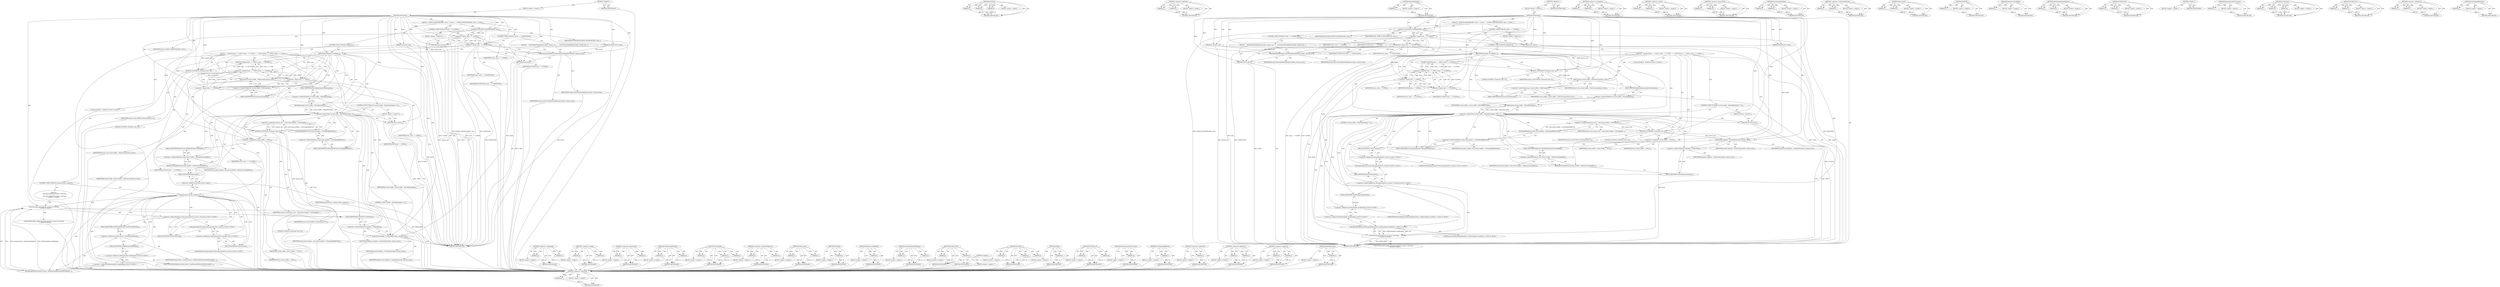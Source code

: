 digraph "GetOriginalBufferSize" {
vulnerable_205 [label=<(METHOD,&lt;operator&gt;.addressOf)>];
vulnerable_206 [label=<(PARAM,p1)>];
vulnerable_207 [label=<(BLOCK,&lt;empty&gt;,&lt;empty&gt;)>];
vulnerable_208 [label=<(METHOD_RETURN,ANY)>];
vulnerable_185 [label=<(METHOD,PostTask)>];
vulnerable_186 [label=<(PARAM,p1)>];
vulnerable_187 [label=<(PARAM,p2)>];
vulnerable_188 [label=<(PARAM,p3)>];
vulnerable_189 [label=<(BLOCK,&lt;empty&gt;,&lt;empty&gt;)>];
vulnerable_190 [label=<(METHOD_RETURN,ANY)>];
vulnerable_137 [label=<(METHOD,&lt;operator&gt;.logicalOr)>];
vulnerable_138 [label=<(PARAM,p1)>];
vulnerable_139 [label=<(PARAM,p2)>];
vulnerable_140 [label=<(BLOCK,&lt;empty&gt;,&lt;empty&gt;)>];
vulnerable_141 [label=<(METHOD_RETURN,ANY)>];
vulnerable_162 [label=<(METHOD,BytesRemaining)>];
vulnerable_163 [label=<(PARAM,p1)>];
vulnerable_164 [label=<(BLOCK,&lt;empty&gt;,&lt;empty&gt;)>];
vulnerable_165 [label=<(METHOD_RETURN,ANY)>];
vulnerable_6 [label=<(METHOD,&lt;global&gt;)<SUB>1</SUB>>];
vulnerable_7 [label=<(BLOCK,&lt;empty&gt;,&lt;empty&gt;)<SUB>1</SUB>>];
vulnerable_8 [label=<(METHOD,OnSentData)<SUB>1</SUB>>];
vulnerable_9 [label=<(PARAM,SocketStream* socket)<SUB>1</SUB>>];
vulnerable_10 [label=<(PARAM,int amount_sent)<SUB>1</SUB>>];
vulnerable_11 [label=<(BLOCK,{
  DCHECK_NE(INITIALIZED, state_);
  if (state...,{
  DCHECK_NE(INITIALIZED, state_);
  if (state...)<SUB>1</SUB>>];
vulnerable_12 [label=<(DCHECK_NE,DCHECK_NE(INITIALIZED, state_))<SUB>2</SUB>>];
vulnerable_13 [label=<(IDENTIFIER,INITIALIZED,DCHECK_NE(INITIALIZED, state_))<SUB>2</SUB>>];
vulnerable_14 [label=<(IDENTIFIER,state_,DCHECK_NE(INITIALIZED, state_))<SUB>2</SUB>>];
vulnerable_15 [label=<(CONTROL_STRUCTURE,IF,if (state_ == CLOSED))<SUB>3</SUB>>];
vulnerable_16 [label=<(&lt;operator&gt;.equals,state_ == CLOSED)<SUB>3</SUB>>];
vulnerable_17 [label=<(IDENTIFIER,state_,state_ == CLOSED)<SUB>3</SUB>>];
vulnerable_18 [label=<(IDENTIFIER,CLOSED,state_ == CLOSED)<SUB>3</SUB>>];
vulnerable_19 [label=<(BLOCK,&lt;empty&gt;,&lt;empty&gt;)<SUB>4</SUB>>];
vulnerable_20 [label=<(RETURN,return;,return;)<SUB>4</SUB>>];
vulnerable_21 [label=<(CONTROL_STRUCTURE,IF,if (state_ == CONNECTING))<SUB>5</SUB>>];
vulnerable_22 [label=<(&lt;operator&gt;.equals,state_ == CONNECTING)<SUB>5</SUB>>];
vulnerable_23 [label=<(IDENTIFIER,state_,state_ == CONNECTING)<SUB>5</SUB>>];
vulnerable_24 [label=<(IDENTIFIER,CONNECTING,state_ == CONNECTING)<SUB>5</SUB>>];
vulnerable_25 [label=<(BLOCK,{
    OnSentHandshakeRequest(socket, amount_sen...,{
    OnSentHandshakeRequest(socket, amount_sen...)<SUB>5</SUB>>];
vulnerable_26 [label=<(OnSentHandshakeRequest,OnSentHandshakeRequest(socket, amount_sent))<SUB>6</SUB>>];
vulnerable_27 [label=<(IDENTIFIER,socket,OnSentHandshakeRequest(socket, amount_sent))<SUB>6</SUB>>];
vulnerable_28 [label=<(IDENTIFIER,amount_sent,OnSentHandshakeRequest(socket, amount_sent))<SUB>6</SUB>>];
vulnerable_29 [label=<(RETURN,return;,return;)<SUB>7</SUB>>];
vulnerable_30 [label=<(CONTROL_STRUCTURE,IF,if (delegate_))<SUB>9</SUB>>];
vulnerable_31 [label=<(IDENTIFIER,delegate_,if (delegate_))<SUB>9</SUB>>];
vulnerable_32 [label=<(BLOCK,{
    DCHECK(state_ == OPEN || state_ == CLOSIN...,{
    DCHECK(state_ == OPEN || state_ == CLOSIN...)<SUB>9</SUB>>];
vulnerable_33 [label=<(DCHECK,DCHECK(state_ == OPEN || state_ == CLOSING))<SUB>10</SUB>>];
vulnerable_34 [label=<(&lt;operator&gt;.logicalOr,state_ == OPEN || state_ == CLOSING)<SUB>10</SUB>>];
vulnerable_35 [label=<(&lt;operator&gt;.equals,state_ == OPEN)<SUB>10</SUB>>];
vulnerable_36 [label=<(IDENTIFIER,state_,state_ == OPEN)<SUB>10</SUB>>];
vulnerable_37 [label=<(IDENTIFIER,OPEN,state_ == OPEN)<SUB>10</SUB>>];
vulnerable_38 [label=<(&lt;operator&gt;.equals,state_ == CLOSING)<SUB>10</SUB>>];
vulnerable_39 [label=<(IDENTIFIER,state_,state_ == CLOSING)<SUB>10</SUB>>];
vulnerable_40 [label=<(IDENTIFIER,CLOSING,state_ == CLOSING)<SUB>10</SUB>>];
vulnerable_41 [label=<(DCHECK_GT,DCHECK_GT(amount_sent, 0))<SUB>11</SUB>>];
vulnerable_42 [label=<(IDENTIFIER,amount_sent,DCHECK_GT(amount_sent, 0))<SUB>11</SUB>>];
vulnerable_43 [label=<(LITERAL,0,DCHECK_GT(amount_sent, 0))<SUB>11</SUB>>];
vulnerable_44 [label="<(LOCAL,DCHECK : DCHECK)<SUB>12</SUB>>"];
vulnerable_45 [label=<(DidConsume,current_buffer_-&gt;DidConsume(amount_sent))<SUB>13</SUB>>];
vulnerable_46 [label=<(&lt;operator&gt;.indirectFieldAccess,current_buffer_-&gt;DidConsume)<SUB>13</SUB>>];
vulnerable_47 [label=<(IDENTIFIER,current_buffer_,current_buffer_-&gt;DidConsume(amount_sent))<SUB>13</SUB>>];
vulnerable_48 [label=<(FIELD_IDENTIFIER,DidConsume,DidConsume)<SUB>13</SUB>>];
vulnerable_49 [label=<(IDENTIFIER,amount_sent,current_buffer_-&gt;DidConsume(amount_sent))<SUB>13</SUB>>];
vulnerable_50 [label=<(CONTROL_STRUCTURE,IF,if (current_buffer_-&gt;BytesRemaining() &gt; 0))<SUB>14</SUB>>];
vulnerable_51 [label=<(&lt;operator&gt;.greaterThan,current_buffer_-&gt;BytesRemaining() &gt; 0)<SUB>14</SUB>>];
vulnerable_52 [label=<(BytesRemaining,current_buffer_-&gt;BytesRemaining())<SUB>14</SUB>>];
vulnerable_53 [label=<(&lt;operator&gt;.indirectFieldAccess,current_buffer_-&gt;BytesRemaining)<SUB>14</SUB>>];
vulnerable_54 [label=<(IDENTIFIER,current_buffer_,current_buffer_-&gt;BytesRemaining())<SUB>14</SUB>>];
vulnerable_55 [label=<(FIELD_IDENTIFIER,BytesRemaining,BytesRemaining)<SUB>14</SUB>>];
vulnerable_56 [label=<(LITERAL,0,current_buffer_-&gt;BytesRemaining() &gt; 0)<SUB>14</SUB>>];
vulnerable_57 [label=<(BLOCK,&lt;empty&gt;,&lt;empty&gt;)<SUB>15</SUB>>];
vulnerable_58 [label=<(RETURN,return;,return;)<SUB>15</SUB>>];
vulnerable_59 [label=<(&lt;operator&gt;.assignment,amount_sent = send_frame_handler_-&gt;GetOriginalB...)<SUB>17</SUB>>];
vulnerable_60 [label=<(IDENTIFIER,amount_sent,amount_sent = send_frame_handler_-&gt;GetOriginalB...)<SUB>17</SUB>>];
vulnerable_61 [label=<(GetOriginalBufferSize,send_frame_handler_-&gt;GetOriginalBufferSize())<SUB>17</SUB>>];
vulnerable_62 [label=<(&lt;operator&gt;.indirectFieldAccess,send_frame_handler_-&gt;GetOriginalBufferSize)<SUB>17</SUB>>];
vulnerable_63 [label=<(IDENTIFIER,send_frame_handler_,send_frame_handler_-&gt;GetOriginalBufferSize())<SUB>17</SUB>>];
vulnerable_64 [label=<(FIELD_IDENTIFIER,GetOriginalBufferSize,GetOriginalBufferSize)<SUB>17</SUB>>];
vulnerable_65 [label=<(DCHECK_GT,DCHECK_GT(amount_sent, 0))<SUB>18</SUB>>];
vulnerable_66 [label=<(IDENTIFIER,amount_sent,DCHECK_GT(amount_sent, 0))<SUB>18</SUB>>];
vulnerable_67 [label=<(LITERAL,0,DCHECK_GT(amount_sent, 0))<SUB>18</SUB>>];
vulnerable_68 [label=<(&lt;operator&gt;.assignment,current_buffer_ = NULL)<SUB>19</SUB>>];
vulnerable_69 [label=<(IDENTIFIER,current_buffer_,current_buffer_ = NULL)<SUB>19</SUB>>];
vulnerable_70 [label=<(IDENTIFIER,NULL,current_buffer_ = NULL)<SUB>19</SUB>>];
vulnerable_71 [label=<(ReleaseCurrentBuffer,send_frame_handler_-&gt;ReleaseCurrentBuffer())<SUB>20</SUB>>];
vulnerable_72 [label=<(&lt;operator&gt;.indirectFieldAccess,send_frame_handler_-&gt;ReleaseCurrentBuffer)<SUB>20</SUB>>];
vulnerable_73 [label=<(IDENTIFIER,send_frame_handler_,send_frame_handler_-&gt;ReleaseCurrentBuffer())<SUB>20</SUB>>];
vulnerable_74 [label=<(FIELD_IDENTIFIER,ReleaseCurrentBuffer,ReleaseCurrentBuffer)<SUB>20</SUB>>];
vulnerable_75 [label=<(OnSentData,delegate_-&gt;OnSentData(socket, amount_sent))<SUB>21</SUB>>];
vulnerable_76 [label=<(&lt;operator&gt;.indirectFieldAccess,delegate_-&gt;OnSentData)<SUB>21</SUB>>];
vulnerable_77 [label=<(IDENTIFIER,delegate_,delegate_-&gt;OnSentData(socket, amount_sent))<SUB>21</SUB>>];
vulnerable_78 [label=<(FIELD_IDENTIFIER,OnSentData,OnSentData)<SUB>21</SUB>>];
vulnerable_79 [label=<(IDENTIFIER,socket,delegate_-&gt;OnSentData(socket, amount_sent))<SUB>21</SUB>>];
vulnerable_80 [label=<(IDENTIFIER,amount_sent,delegate_-&gt;OnSentData(socket, amount_sent))<SUB>21</SUB>>];
vulnerable_81 [label="<(PostTask,MessageLoopForIO::current()-&gt;PostTask(
        ...)<SUB>22</SUB>>"];
vulnerable_82 [label="<(&lt;operator&gt;.indirectFieldAccess,MessageLoopForIO::current()-&gt;PostTask)<SUB>22</SUB>>"];
vulnerable_83 [label="<(MessageLoopForIO.current,MessageLoopForIO::current())<SUB>22</SUB>>"];
vulnerable_84 [label="<(&lt;operator&gt;.fieldAccess,MessageLoopForIO::current)<SUB>22</SUB>>"];
vulnerable_85 [label="<(IDENTIFIER,MessageLoopForIO,MessageLoopForIO::current())<SUB>22</SUB>>"];
vulnerable_86 [label=<(FIELD_IDENTIFIER,current,current)<SUB>22</SUB>>];
vulnerable_87 [label=<(FIELD_IDENTIFIER,PostTask,PostTask)<SUB>22</SUB>>];
vulnerable_88 [label="<(IDENTIFIER,FROM_HERE,MessageLoopForIO::current()-&gt;PostTask(
        ...)<SUB>23</SUB>>"];
vulnerable_89 [label="<(NewRunnableMethod,NewRunnableMethod(this, &amp;WebSocketJob::SendPend...)<SUB>23</SUB>>"];
vulnerable_90 [label="<(LITERAL,this,NewRunnableMethod(this, &amp;WebSocketJob::SendPend...)<SUB>23</SUB>>"];
vulnerable_91 [label="<(&lt;operator&gt;.addressOf,&amp;WebSocketJob::SendPending)<SUB>23</SUB>>"];
vulnerable_92 [label="<(&lt;operator&gt;.fieldAccess,WebSocketJob::SendPending)<SUB>23</SUB>>"];
vulnerable_93 [label="<(IDENTIFIER,WebSocketJob,NewRunnableMethod(this, &amp;WebSocketJob::SendPend...)<SUB>23</SUB>>"];
vulnerable_94 [label=<(FIELD_IDENTIFIER,SendPending,SendPending)<SUB>23</SUB>>];
vulnerable_95 [label=<(METHOD_RETURN,void)<SUB>1</SUB>>];
vulnerable_97 [label=<(METHOD_RETURN,ANY)<SUB>1</SUB>>];
vulnerable_166 [label=<(METHOD,&lt;operator&gt;.assignment)>];
vulnerable_167 [label=<(PARAM,p1)>];
vulnerable_168 [label=<(PARAM,p2)>];
vulnerable_169 [label=<(BLOCK,&lt;empty&gt;,&lt;empty&gt;)>];
vulnerable_170 [label=<(METHOD_RETURN,ANY)>];
vulnerable_123 [label=<(METHOD,&lt;operator&gt;.equals)>];
vulnerable_124 [label=<(PARAM,p1)>];
vulnerable_125 [label=<(PARAM,p2)>];
vulnerable_126 [label=<(BLOCK,&lt;empty&gt;,&lt;empty&gt;)>];
vulnerable_127 [label=<(METHOD_RETURN,ANY)>];
vulnerable_157 [label=<(METHOD,&lt;operator&gt;.greaterThan)>];
vulnerable_158 [label=<(PARAM,p1)>];
vulnerable_159 [label=<(PARAM,p2)>];
vulnerable_160 [label=<(BLOCK,&lt;empty&gt;,&lt;empty&gt;)>];
vulnerable_161 [label=<(METHOD_RETURN,ANY)>];
vulnerable_200 [label=<(METHOD,NewRunnableMethod)>];
vulnerable_201 [label=<(PARAM,p1)>];
vulnerable_202 [label=<(PARAM,p2)>];
vulnerable_203 [label=<(BLOCK,&lt;empty&gt;,&lt;empty&gt;)>];
vulnerable_204 [label=<(METHOD_RETURN,ANY)>];
vulnerable_152 [label=<(METHOD,&lt;operator&gt;.indirectFieldAccess)>];
vulnerable_153 [label=<(PARAM,p1)>];
vulnerable_154 [label=<(PARAM,p2)>];
vulnerable_155 [label=<(BLOCK,&lt;empty&gt;,&lt;empty&gt;)>];
vulnerable_156 [label=<(METHOD_RETURN,ANY)>];
vulnerable_147 [label=<(METHOD,DidConsume)>];
vulnerable_148 [label=<(PARAM,p1)>];
vulnerable_149 [label=<(PARAM,p2)>];
vulnerable_150 [label=<(BLOCK,&lt;empty&gt;,&lt;empty&gt;)>];
vulnerable_151 [label=<(METHOD_RETURN,ANY)>];
vulnerable_133 [label=<(METHOD,DCHECK)>];
vulnerable_134 [label=<(PARAM,p1)>];
vulnerable_135 [label=<(BLOCK,&lt;empty&gt;,&lt;empty&gt;)>];
vulnerable_136 [label=<(METHOD_RETURN,ANY)>];
vulnerable_175 [label=<(METHOD,ReleaseCurrentBuffer)>];
vulnerable_176 [label=<(PARAM,p1)>];
vulnerable_177 [label=<(BLOCK,&lt;empty&gt;,&lt;empty&gt;)>];
vulnerable_178 [label=<(METHOD_RETURN,ANY)>];
vulnerable_128 [label=<(METHOD,OnSentHandshakeRequest)>];
vulnerable_129 [label=<(PARAM,p1)>];
vulnerable_130 [label=<(PARAM,p2)>];
vulnerable_131 [label=<(BLOCK,&lt;empty&gt;,&lt;empty&gt;)>];
vulnerable_132 [label=<(METHOD_RETURN,ANY)>];
vulnerable_118 [label=<(METHOD,DCHECK_NE)>];
vulnerable_119 [label=<(PARAM,p1)>];
vulnerable_120 [label=<(PARAM,p2)>];
vulnerable_121 [label=<(BLOCK,&lt;empty&gt;,&lt;empty&gt;)>];
vulnerable_122 [label=<(METHOD_RETURN,ANY)>];
vulnerable_112 [label=<(METHOD,&lt;global&gt;)<SUB>1</SUB>>];
vulnerable_113 [label=<(BLOCK,&lt;empty&gt;,&lt;empty&gt;)>];
vulnerable_114 [label=<(METHOD_RETURN,ANY)>];
vulnerable_191 [label=<(METHOD,MessageLoopForIO.current)>];
vulnerable_192 [label=<(PARAM,p1)>];
vulnerable_193 [label=<(BLOCK,&lt;empty&gt;,&lt;empty&gt;)>];
vulnerable_194 [label=<(METHOD_RETURN,ANY)>];
vulnerable_179 [label=<(METHOD,OnSentData)>];
vulnerable_180 [label=<(PARAM,p1)>];
vulnerable_181 [label=<(PARAM,p2)>];
vulnerable_182 [label=<(PARAM,p3)>];
vulnerable_183 [label=<(BLOCK,&lt;empty&gt;,&lt;empty&gt;)>];
vulnerable_184 [label=<(METHOD_RETURN,ANY)>];
vulnerable_142 [label=<(METHOD,DCHECK_GT)>];
vulnerable_143 [label=<(PARAM,p1)>];
vulnerable_144 [label=<(PARAM,p2)>];
vulnerable_145 [label=<(BLOCK,&lt;empty&gt;,&lt;empty&gt;)>];
vulnerable_146 [label=<(METHOD_RETURN,ANY)>];
vulnerable_195 [label=<(METHOD,&lt;operator&gt;.fieldAccess)>];
vulnerable_196 [label=<(PARAM,p1)>];
vulnerable_197 [label=<(PARAM,p2)>];
vulnerable_198 [label=<(BLOCK,&lt;empty&gt;,&lt;empty&gt;)>];
vulnerable_199 [label=<(METHOD_RETURN,ANY)>];
vulnerable_171 [label=<(METHOD,GetOriginalBufferSize)>];
vulnerable_172 [label=<(PARAM,p1)>];
vulnerable_173 [label=<(BLOCK,&lt;empty&gt;,&lt;empty&gt;)>];
vulnerable_174 [label=<(METHOD_RETURN,ANY)>];
fixed_209 [label=<(METHOD,&lt;operator&gt;.addressOf)>];
fixed_210 [label=<(PARAM,p1)>];
fixed_211 [label=<(BLOCK,&lt;empty&gt;,&lt;empty&gt;)>];
fixed_212 [label=<(METHOD_RETURN,ANY)>];
fixed_189 [label=<(METHOD,&lt;operator&gt;.fieldAccess)>];
fixed_190 [label=<(PARAM,p1)>];
fixed_191 [label=<(PARAM,p2)>];
fixed_192 [label=<(BLOCK,&lt;empty&gt;,&lt;empty&gt;)>];
fixed_193 [label=<(METHOD_RETURN,ANY)>];
fixed_143 [label=<(METHOD,&lt;operator&gt;.logicalOr)>];
fixed_144 [label=<(PARAM,p1)>];
fixed_145 [label=<(PARAM,p2)>];
fixed_146 [label=<(BLOCK,&lt;empty&gt;,&lt;empty&gt;)>];
fixed_147 [label=<(METHOD_RETURN,ANY)>];
fixed_168 [label=<(METHOD,BytesRemaining)>];
fixed_169 [label=<(PARAM,p1)>];
fixed_170 [label=<(BLOCK,&lt;empty&gt;,&lt;empty&gt;)>];
fixed_171 [label=<(METHOD_RETURN,ANY)>];
fixed_6 [label=<(METHOD,&lt;global&gt;)<SUB>1</SUB>>];
fixed_7 [label=<(BLOCK,&lt;empty&gt;,&lt;empty&gt;)<SUB>1</SUB>>];
fixed_8 [label=<(METHOD,OnSentData)<SUB>1</SUB>>];
fixed_9 [label=<(PARAM,SocketStream* socket)<SUB>1</SUB>>];
fixed_10 [label=<(PARAM,int amount_sent)<SUB>1</SUB>>];
fixed_11 [label=<(BLOCK,{
  DCHECK_NE(INITIALIZED, state_);
  if (state...,{
  DCHECK_NE(INITIALIZED, state_);
  if (state...)<SUB>1</SUB>>];
fixed_12 [label=<(DCHECK_NE,DCHECK_NE(INITIALIZED, state_))<SUB>2</SUB>>];
fixed_13 [label=<(IDENTIFIER,INITIALIZED,DCHECK_NE(INITIALIZED, state_))<SUB>2</SUB>>];
fixed_14 [label=<(IDENTIFIER,state_,DCHECK_NE(INITIALIZED, state_))<SUB>2</SUB>>];
fixed_15 [label=<(CONTROL_STRUCTURE,IF,if (state_ == CLOSED))<SUB>3</SUB>>];
fixed_16 [label=<(&lt;operator&gt;.equals,state_ == CLOSED)<SUB>3</SUB>>];
fixed_17 [label=<(IDENTIFIER,state_,state_ == CLOSED)<SUB>3</SUB>>];
fixed_18 [label=<(IDENTIFIER,CLOSED,state_ == CLOSED)<SUB>3</SUB>>];
fixed_19 [label=<(BLOCK,&lt;empty&gt;,&lt;empty&gt;)<SUB>4</SUB>>];
fixed_20 [label=<(RETURN,return;,return;)<SUB>4</SUB>>];
fixed_21 [label=<(CONTROL_STRUCTURE,IF,if (state_ == CONNECTING))<SUB>5</SUB>>];
fixed_22 [label=<(&lt;operator&gt;.equals,state_ == CONNECTING)<SUB>5</SUB>>];
fixed_23 [label=<(IDENTIFIER,state_,state_ == CONNECTING)<SUB>5</SUB>>];
fixed_24 [label=<(IDENTIFIER,CONNECTING,state_ == CONNECTING)<SUB>5</SUB>>];
fixed_25 [label=<(BLOCK,{
    OnSentHandshakeRequest(socket, amount_sen...,{
    OnSentHandshakeRequest(socket, amount_sen...)<SUB>5</SUB>>];
fixed_26 [label=<(OnSentHandshakeRequest,OnSentHandshakeRequest(socket, amount_sent))<SUB>6</SUB>>];
fixed_27 [label=<(IDENTIFIER,socket,OnSentHandshakeRequest(socket, amount_sent))<SUB>6</SUB>>];
fixed_28 [label=<(IDENTIFIER,amount_sent,OnSentHandshakeRequest(socket, amount_sent))<SUB>6</SUB>>];
fixed_29 [label=<(RETURN,return;,return;)<SUB>7</SUB>>];
fixed_30 [label=<(CONTROL_STRUCTURE,IF,if (delegate_))<SUB>9</SUB>>];
fixed_31 [label=<(IDENTIFIER,delegate_,if (delegate_))<SUB>9</SUB>>];
fixed_32 [label=<(BLOCK,{
    DCHECK(state_ == OPEN || state_ == CLOSIN...,{
    DCHECK(state_ == OPEN || state_ == CLOSIN...)<SUB>9</SUB>>];
fixed_33 [label=<(DCHECK,DCHECK(state_ == OPEN || state_ == CLOSING))<SUB>10</SUB>>];
fixed_34 [label=<(&lt;operator&gt;.logicalOr,state_ == OPEN || state_ == CLOSING)<SUB>10</SUB>>];
fixed_35 [label=<(&lt;operator&gt;.equals,state_ == OPEN)<SUB>10</SUB>>];
fixed_36 [label=<(IDENTIFIER,state_,state_ == OPEN)<SUB>10</SUB>>];
fixed_37 [label=<(IDENTIFIER,OPEN,state_ == OPEN)<SUB>10</SUB>>];
fixed_38 [label=<(&lt;operator&gt;.equals,state_ == CLOSING)<SUB>10</SUB>>];
fixed_39 [label=<(IDENTIFIER,state_,state_ == CLOSING)<SUB>10</SUB>>];
fixed_40 [label=<(IDENTIFIER,CLOSING,state_ == CLOSING)<SUB>10</SUB>>];
fixed_41 [label=<(DCHECK_GT,DCHECK_GT(amount_sent, 0))<SUB>11</SUB>>];
fixed_42 [label=<(IDENTIFIER,amount_sent,DCHECK_GT(amount_sent, 0))<SUB>11</SUB>>];
fixed_43 [label=<(LITERAL,0,DCHECK_GT(amount_sent, 0))<SUB>11</SUB>>];
fixed_44 [label="<(LOCAL,DCHECK : DCHECK)<SUB>12</SUB>>"];
fixed_45 [label=<(DidConsume,current_buffer_-&gt;DidConsume(amount_sent))<SUB>13</SUB>>];
fixed_46 [label=<(&lt;operator&gt;.indirectFieldAccess,current_buffer_-&gt;DidConsume)<SUB>13</SUB>>];
fixed_47 [label=<(IDENTIFIER,current_buffer_,current_buffer_-&gt;DidConsume(amount_sent))<SUB>13</SUB>>];
fixed_48 [label=<(FIELD_IDENTIFIER,DidConsume,DidConsume)<SUB>13</SUB>>];
fixed_49 [label=<(IDENTIFIER,amount_sent,current_buffer_-&gt;DidConsume(amount_sent))<SUB>13</SUB>>];
fixed_50 [label=<(CONTROL_STRUCTURE,IF,if (current_buffer_-&gt;BytesRemaining() &gt; 0))<SUB>14</SUB>>];
fixed_51 [label=<(&lt;operator&gt;.greaterThan,current_buffer_-&gt;BytesRemaining() &gt; 0)<SUB>14</SUB>>];
fixed_52 [label=<(BytesRemaining,current_buffer_-&gt;BytesRemaining())<SUB>14</SUB>>];
fixed_53 [label=<(&lt;operator&gt;.indirectFieldAccess,current_buffer_-&gt;BytesRemaining)<SUB>14</SUB>>];
fixed_54 [label=<(IDENTIFIER,current_buffer_,current_buffer_-&gt;BytesRemaining())<SUB>14</SUB>>];
fixed_55 [label=<(FIELD_IDENTIFIER,BytesRemaining,BytesRemaining)<SUB>14</SUB>>];
fixed_56 [label=<(LITERAL,0,current_buffer_-&gt;BytesRemaining() &gt; 0)<SUB>14</SUB>>];
fixed_57 [label=<(BLOCK,&lt;empty&gt;,&lt;empty&gt;)<SUB>15</SUB>>];
fixed_58 [label=<(RETURN,return;,return;)<SUB>15</SUB>>];
fixed_59 [label=<(&lt;operator&gt;.assignment,amount_sent = send_frame_handler_-&gt;GetOriginalB...)<SUB>17</SUB>>];
fixed_60 [label=<(IDENTIFIER,amount_sent,amount_sent = send_frame_handler_-&gt;GetOriginalB...)<SUB>17</SUB>>];
fixed_61 [label=<(GetOriginalBufferSize,send_frame_handler_-&gt;GetOriginalBufferSize())<SUB>17</SUB>>];
fixed_62 [label=<(&lt;operator&gt;.indirectFieldAccess,send_frame_handler_-&gt;GetOriginalBufferSize)<SUB>17</SUB>>];
fixed_63 [label=<(IDENTIFIER,send_frame_handler_,send_frame_handler_-&gt;GetOriginalBufferSize())<SUB>17</SUB>>];
fixed_64 [label=<(FIELD_IDENTIFIER,GetOriginalBufferSize,GetOriginalBufferSize)<SUB>17</SUB>>];
fixed_65 [label=<(DCHECK_GT,DCHECK_GT(amount_sent, 0))<SUB>18</SUB>>];
fixed_66 [label=<(IDENTIFIER,amount_sent,DCHECK_GT(amount_sent, 0))<SUB>18</SUB>>];
fixed_67 [label=<(LITERAL,0,DCHECK_GT(amount_sent, 0))<SUB>18</SUB>>];
fixed_68 [label=<(&lt;operator&gt;.assignment,current_buffer_ = NULL)<SUB>19</SUB>>];
fixed_69 [label=<(IDENTIFIER,current_buffer_,current_buffer_ = NULL)<SUB>19</SUB>>];
fixed_70 [label=<(IDENTIFIER,NULL,current_buffer_ = NULL)<SUB>19</SUB>>];
fixed_71 [label=<(ReleaseCurrentBuffer,send_frame_handler_-&gt;ReleaseCurrentBuffer())<SUB>20</SUB>>];
fixed_72 [label=<(&lt;operator&gt;.indirectFieldAccess,send_frame_handler_-&gt;ReleaseCurrentBuffer)<SUB>20</SUB>>];
fixed_73 [label=<(IDENTIFIER,send_frame_handler_,send_frame_handler_-&gt;ReleaseCurrentBuffer())<SUB>20</SUB>>];
fixed_74 [label=<(FIELD_IDENTIFIER,ReleaseCurrentBuffer,ReleaseCurrentBuffer)<SUB>20</SUB>>];
fixed_75 [label=<(CONTROL_STRUCTURE,IF,if (method_factory_.empty()))<SUB>21</SUB>>];
fixed_76 [label=<(empty,method_factory_.empty())<SUB>21</SUB>>];
fixed_77 [label=<(&lt;operator&gt;.fieldAccess,method_factory_.empty)<SUB>21</SUB>>];
fixed_78 [label=<(IDENTIFIER,method_factory_,method_factory_.empty())<SUB>21</SUB>>];
fixed_79 [label=<(FIELD_IDENTIFIER,empty,empty)<SUB>21</SUB>>];
fixed_80 [label="<(BLOCK,{
      MessageLoopForIO::current()-&gt;PostTask(
...,{
      MessageLoopForIO::current()-&gt;PostTask(
...)<SUB>21</SUB>>"];
fixed_81 [label="<(PostTask,MessageLoopForIO::current()-&gt;PostTask(
        ...)<SUB>22</SUB>>"];
fixed_82 [label="<(&lt;operator&gt;.indirectFieldAccess,MessageLoopForIO::current()-&gt;PostTask)<SUB>22</SUB>>"];
fixed_83 [label="<(MessageLoopForIO.current,MessageLoopForIO::current())<SUB>22</SUB>>"];
fixed_84 [label="<(&lt;operator&gt;.fieldAccess,MessageLoopForIO::current)<SUB>22</SUB>>"];
fixed_85 [label="<(IDENTIFIER,MessageLoopForIO,MessageLoopForIO::current())<SUB>22</SUB>>"];
fixed_86 [label=<(FIELD_IDENTIFIER,current,current)<SUB>22</SUB>>];
fixed_87 [label=<(FIELD_IDENTIFIER,PostTask,PostTask)<SUB>22</SUB>>];
fixed_88 [label="<(IDENTIFIER,FROM_HERE,MessageLoopForIO::current()-&gt;PostTask(
        ...)<SUB>23</SUB>>"];
fixed_89 [label=<(NewRunnableMethod,method_factory_.NewRunnableMethod(&amp;WebSocketJob...)<SUB>24</SUB>>];
fixed_90 [label=<(&lt;operator&gt;.fieldAccess,method_factory_.NewRunnableMethod)<SUB>24</SUB>>];
fixed_91 [label=<(IDENTIFIER,method_factory_,method_factory_.NewRunnableMethod(&amp;WebSocketJob...)<SUB>24</SUB>>];
fixed_92 [label=<(FIELD_IDENTIFIER,NewRunnableMethod,NewRunnableMethod)<SUB>24</SUB>>];
fixed_93 [label="<(&lt;operator&gt;.addressOf,&amp;WebSocketJob::SendPending)<SUB>24</SUB>>"];
fixed_94 [label="<(&lt;operator&gt;.fieldAccess,WebSocketJob::SendPending)<SUB>24</SUB>>"];
fixed_95 [label=<(IDENTIFIER,WebSocketJob,method_factory_.NewRunnableMethod(&amp;WebSocketJob...)<SUB>24</SUB>>];
fixed_96 [label=<(FIELD_IDENTIFIER,SendPending,SendPending)<SUB>24</SUB>>];
fixed_97 [label=<(OnSentData,delegate_-&gt;OnSentData(socket, amount_sent))<SUB>26</SUB>>];
fixed_98 [label=<(&lt;operator&gt;.indirectFieldAccess,delegate_-&gt;OnSentData)<SUB>26</SUB>>];
fixed_99 [label=<(IDENTIFIER,delegate_,delegate_-&gt;OnSentData(socket, amount_sent))<SUB>26</SUB>>];
fixed_100 [label=<(FIELD_IDENTIFIER,OnSentData,OnSentData)<SUB>26</SUB>>];
fixed_101 [label=<(IDENTIFIER,socket,delegate_-&gt;OnSentData(socket, amount_sent))<SUB>26</SUB>>];
fixed_102 [label=<(IDENTIFIER,amount_sent,delegate_-&gt;OnSentData(socket, amount_sent))<SUB>26</SUB>>];
fixed_103 [label=<(METHOD_RETURN,void)<SUB>1</SUB>>];
fixed_105 [label=<(METHOD_RETURN,ANY)<SUB>1</SUB>>];
fixed_172 [label=<(METHOD,&lt;operator&gt;.assignment)>];
fixed_173 [label=<(PARAM,p1)>];
fixed_174 [label=<(PARAM,p2)>];
fixed_175 [label=<(BLOCK,&lt;empty&gt;,&lt;empty&gt;)>];
fixed_176 [label=<(METHOD_RETURN,ANY)>];
fixed_129 [label=<(METHOD,&lt;operator&gt;.equals)>];
fixed_130 [label=<(PARAM,p1)>];
fixed_131 [label=<(PARAM,p2)>];
fixed_132 [label=<(BLOCK,&lt;empty&gt;,&lt;empty&gt;)>];
fixed_133 [label=<(METHOD_RETURN,ANY)>];
fixed_163 [label=<(METHOD,&lt;operator&gt;.greaterThan)>];
fixed_164 [label=<(PARAM,p1)>];
fixed_165 [label=<(PARAM,p2)>];
fixed_166 [label=<(BLOCK,&lt;empty&gt;,&lt;empty&gt;)>];
fixed_167 [label=<(METHOD_RETURN,ANY)>];
fixed_204 [label=<(METHOD,NewRunnableMethod)>];
fixed_205 [label=<(PARAM,p1)>];
fixed_206 [label=<(PARAM,p2)>];
fixed_207 [label=<(BLOCK,&lt;empty&gt;,&lt;empty&gt;)>];
fixed_208 [label=<(METHOD_RETURN,ANY)>];
fixed_213 [label=<(METHOD,OnSentData)>];
fixed_214 [label=<(PARAM,p1)>];
fixed_215 [label=<(PARAM,p2)>];
fixed_216 [label=<(PARAM,p3)>];
fixed_217 [label=<(BLOCK,&lt;empty&gt;,&lt;empty&gt;)>];
fixed_218 [label=<(METHOD_RETURN,ANY)>];
fixed_158 [label=<(METHOD,&lt;operator&gt;.indirectFieldAccess)>];
fixed_159 [label=<(PARAM,p1)>];
fixed_160 [label=<(PARAM,p2)>];
fixed_161 [label=<(BLOCK,&lt;empty&gt;,&lt;empty&gt;)>];
fixed_162 [label=<(METHOD_RETURN,ANY)>];
fixed_153 [label=<(METHOD,DidConsume)>];
fixed_154 [label=<(PARAM,p1)>];
fixed_155 [label=<(PARAM,p2)>];
fixed_156 [label=<(BLOCK,&lt;empty&gt;,&lt;empty&gt;)>];
fixed_157 [label=<(METHOD_RETURN,ANY)>];
fixed_139 [label=<(METHOD,DCHECK)>];
fixed_140 [label=<(PARAM,p1)>];
fixed_141 [label=<(BLOCK,&lt;empty&gt;,&lt;empty&gt;)>];
fixed_142 [label=<(METHOD_RETURN,ANY)>];
fixed_181 [label=<(METHOD,ReleaseCurrentBuffer)>];
fixed_182 [label=<(PARAM,p1)>];
fixed_183 [label=<(BLOCK,&lt;empty&gt;,&lt;empty&gt;)>];
fixed_184 [label=<(METHOD_RETURN,ANY)>];
fixed_134 [label=<(METHOD,OnSentHandshakeRequest)>];
fixed_135 [label=<(PARAM,p1)>];
fixed_136 [label=<(PARAM,p2)>];
fixed_137 [label=<(BLOCK,&lt;empty&gt;,&lt;empty&gt;)>];
fixed_138 [label=<(METHOD_RETURN,ANY)>];
fixed_124 [label=<(METHOD,DCHECK_NE)>];
fixed_125 [label=<(PARAM,p1)>];
fixed_126 [label=<(PARAM,p2)>];
fixed_127 [label=<(BLOCK,&lt;empty&gt;,&lt;empty&gt;)>];
fixed_128 [label=<(METHOD_RETURN,ANY)>];
fixed_118 [label=<(METHOD,&lt;global&gt;)<SUB>1</SUB>>];
fixed_119 [label=<(BLOCK,&lt;empty&gt;,&lt;empty&gt;)>];
fixed_120 [label=<(METHOD_RETURN,ANY)>];
fixed_194 [label=<(METHOD,PostTask)>];
fixed_195 [label=<(PARAM,p1)>];
fixed_196 [label=<(PARAM,p2)>];
fixed_197 [label=<(PARAM,p3)>];
fixed_198 [label=<(BLOCK,&lt;empty&gt;,&lt;empty&gt;)>];
fixed_199 [label=<(METHOD_RETURN,ANY)>];
fixed_185 [label=<(METHOD,empty)>];
fixed_186 [label=<(PARAM,p1)>];
fixed_187 [label=<(BLOCK,&lt;empty&gt;,&lt;empty&gt;)>];
fixed_188 [label=<(METHOD_RETURN,ANY)>];
fixed_148 [label=<(METHOD,DCHECK_GT)>];
fixed_149 [label=<(PARAM,p1)>];
fixed_150 [label=<(PARAM,p2)>];
fixed_151 [label=<(BLOCK,&lt;empty&gt;,&lt;empty&gt;)>];
fixed_152 [label=<(METHOD_RETURN,ANY)>];
fixed_200 [label=<(METHOD,MessageLoopForIO.current)>];
fixed_201 [label=<(PARAM,p1)>];
fixed_202 [label=<(BLOCK,&lt;empty&gt;,&lt;empty&gt;)>];
fixed_203 [label=<(METHOD_RETURN,ANY)>];
fixed_177 [label=<(METHOD,GetOriginalBufferSize)>];
fixed_178 [label=<(PARAM,p1)>];
fixed_179 [label=<(BLOCK,&lt;empty&gt;,&lt;empty&gt;)>];
fixed_180 [label=<(METHOD_RETURN,ANY)>];
vulnerable_205 -> vulnerable_206  [key=0, label="AST: "];
vulnerable_205 -> vulnerable_206  [key=1, label="DDG: "];
vulnerable_205 -> vulnerable_207  [key=0, label="AST: "];
vulnerable_205 -> vulnerable_208  [key=0, label="AST: "];
vulnerable_205 -> vulnerable_208  [key=1, label="CFG: "];
vulnerable_206 -> vulnerable_208  [key=0, label="DDG: p1"];
vulnerable_185 -> vulnerable_186  [key=0, label="AST: "];
vulnerable_185 -> vulnerable_186  [key=1, label="DDG: "];
vulnerable_185 -> vulnerable_189  [key=0, label="AST: "];
vulnerable_185 -> vulnerable_187  [key=0, label="AST: "];
vulnerable_185 -> vulnerable_187  [key=1, label="DDG: "];
vulnerable_185 -> vulnerable_190  [key=0, label="AST: "];
vulnerable_185 -> vulnerable_190  [key=1, label="CFG: "];
vulnerable_185 -> vulnerable_188  [key=0, label="AST: "];
vulnerable_185 -> vulnerable_188  [key=1, label="DDG: "];
vulnerable_186 -> vulnerable_190  [key=0, label="DDG: p1"];
vulnerable_187 -> vulnerable_190  [key=0, label="DDG: p2"];
vulnerable_188 -> vulnerable_190  [key=0, label="DDG: p3"];
vulnerable_137 -> vulnerable_138  [key=0, label="AST: "];
vulnerable_137 -> vulnerable_138  [key=1, label="DDG: "];
vulnerable_137 -> vulnerable_140  [key=0, label="AST: "];
vulnerable_137 -> vulnerable_139  [key=0, label="AST: "];
vulnerable_137 -> vulnerable_139  [key=1, label="DDG: "];
vulnerable_137 -> vulnerable_141  [key=0, label="AST: "];
vulnerable_137 -> vulnerable_141  [key=1, label="CFG: "];
vulnerable_138 -> vulnerable_141  [key=0, label="DDG: p1"];
vulnerable_139 -> vulnerable_141  [key=0, label="DDG: p2"];
vulnerable_162 -> vulnerable_163  [key=0, label="AST: "];
vulnerable_162 -> vulnerable_163  [key=1, label="DDG: "];
vulnerable_162 -> vulnerable_164  [key=0, label="AST: "];
vulnerable_162 -> vulnerable_165  [key=0, label="AST: "];
vulnerable_162 -> vulnerable_165  [key=1, label="CFG: "];
vulnerable_163 -> vulnerable_165  [key=0, label="DDG: p1"];
vulnerable_6 -> vulnerable_7  [key=0, label="AST: "];
vulnerable_6 -> vulnerable_97  [key=0, label="AST: "];
vulnerable_6 -> vulnerable_97  [key=1, label="CFG: "];
vulnerable_7 -> vulnerable_8  [key=0, label="AST: "];
vulnerable_8 -> vulnerable_9  [key=0, label="AST: "];
vulnerable_8 -> vulnerable_9  [key=1, label="DDG: "];
vulnerable_8 -> vulnerable_10  [key=0, label="AST: "];
vulnerable_8 -> vulnerable_10  [key=1, label="DDG: "];
vulnerable_8 -> vulnerable_11  [key=0, label="AST: "];
vulnerable_8 -> vulnerable_95  [key=0, label="AST: "];
vulnerable_8 -> vulnerable_12  [key=0, label="CFG: "];
vulnerable_8 -> vulnerable_12  [key=1, label="DDG: "];
vulnerable_8 -> vulnerable_31  [key=0, label="DDG: "];
vulnerable_8 -> vulnerable_16  [key=0, label="DDG: "];
vulnerable_8 -> vulnerable_20  [key=0, label="DDG: "];
vulnerable_8 -> vulnerable_22  [key=0, label="DDG: "];
vulnerable_8 -> vulnerable_29  [key=0, label="DDG: "];
vulnerable_8 -> vulnerable_68  [key=0, label="DDG: "];
vulnerable_8 -> vulnerable_26  [key=0, label="DDG: "];
vulnerable_8 -> vulnerable_41  [key=0, label="DDG: "];
vulnerable_8 -> vulnerable_45  [key=0, label="DDG: "];
vulnerable_8 -> vulnerable_65  [key=0, label="DDG: "];
vulnerable_8 -> vulnerable_75  [key=0, label="DDG: "];
vulnerable_8 -> vulnerable_81  [key=0, label="DDG: "];
vulnerable_8 -> vulnerable_51  [key=0, label="DDG: "];
vulnerable_8 -> vulnerable_58  [key=0, label="DDG: "];
vulnerable_8 -> vulnerable_89  [key=0, label="DDG: "];
vulnerable_8 -> vulnerable_35  [key=0, label="DDG: "];
vulnerable_8 -> vulnerable_38  [key=0, label="DDG: "];
vulnerable_9 -> vulnerable_95  [key=0, label="DDG: socket"];
vulnerable_9 -> vulnerable_26  [key=0, label="DDG: socket"];
vulnerable_9 -> vulnerable_75  [key=0, label="DDG: socket"];
vulnerable_10 -> vulnerable_95  [key=0, label="DDG: amount_sent"];
vulnerable_10 -> vulnerable_26  [key=0, label="DDG: amount_sent"];
vulnerable_10 -> vulnerable_41  [key=0, label="DDG: amount_sent"];
vulnerable_11 -> vulnerable_12  [key=0, label="AST: "];
vulnerable_11 -> vulnerable_15  [key=0, label="AST: "];
vulnerable_11 -> vulnerable_21  [key=0, label="AST: "];
vulnerable_11 -> vulnerable_30  [key=0, label="AST: "];
vulnerable_12 -> vulnerable_13  [key=0, label="AST: "];
vulnerable_12 -> vulnerable_14  [key=0, label="AST: "];
vulnerable_12 -> vulnerable_16  [key=0, label="CFG: "];
vulnerable_12 -> vulnerable_16  [key=1, label="DDG: state_"];
vulnerable_12 -> vulnerable_95  [key=0, label="DDG: DCHECK_NE(INITIALIZED, state_)"];
vulnerable_12 -> vulnerable_95  [key=1, label="DDG: INITIALIZED"];
vulnerable_15 -> vulnerable_16  [key=0, label="AST: "];
vulnerable_15 -> vulnerable_19  [key=0, label="AST: "];
vulnerable_16 -> vulnerable_17  [key=0, label="AST: "];
vulnerable_16 -> vulnerable_18  [key=0, label="AST: "];
vulnerable_16 -> vulnerable_20  [key=0, label="CFG: "];
vulnerable_16 -> vulnerable_20  [key=1, label="CDG: "];
vulnerable_16 -> vulnerable_22  [key=0, label="CFG: "];
vulnerable_16 -> vulnerable_22  [key=1, label="DDG: state_"];
vulnerable_16 -> vulnerable_22  [key=2, label="CDG: "];
vulnerable_16 -> vulnerable_95  [key=0, label="DDG: state_"];
vulnerable_16 -> vulnerable_95  [key=1, label="DDG: state_ == CLOSED"];
vulnerable_16 -> vulnerable_95  [key=2, label="DDG: CLOSED"];
vulnerable_19 -> vulnerable_20  [key=0, label="AST: "];
vulnerable_20 -> vulnerable_95  [key=0, label="CFG: "];
vulnerable_20 -> vulnerable_95  [key=1, label="DDG: &lt;RET&gt;"];
vulnerable_21 -> vulnerable_22  [key=0, label="AST: "];
vulnerable_21 -> vulnerable_25  [key=0, label="AST: "];
vulnerable_22 -> vulnerable_23  [key=0, label="AST: "];
vulnerable_22 -> vulnerable_24  [key=0, label="AST: "];
vulnerable_22 -> vulnerable_31  [key=0, label="CFG: "];
vulnerable_22 -> vulnerable_31  [key=1, label="CDG: "];
vulnerable_22 -> vulnerable_26  [key=0, label="CFG: "];
vulnerable_22 -> vulnerable_26  [key=1, label="CDG: "];
vulnerable_22 -> vulnerable_95  [key=0, label="DDG: CONNECTING"];
vulnerable_22 -> vulnerable_35  [key=0, label="DDG: state_"];
vulnerable_22 -> vulnerable_29  [key=0, label="CDG: "];
vulnerable_25 -> vulnerable_26  [key=0, label="AST: "];
vulnerable_25 -> vulnerable_29  [key=0, label="AST: "];
vulnerable_26 -> vulnerable_27  [key=0, label="AST: "];
vulnerable_26 -> vulnerable_28  [key=0, label="AST: "];
vulnerable_26 -> vulnerable_29  [key=0, label="CFG: "];
vulnerable_29 -> vulnerable_95  [key=0, label="CFG: "];
vulnerable_29 -> vulnerable_95  [key=1, label="DDG: &lt;RET&gt;"];
vulnerable_30 -> vulnerable_31  [key=0, label="AST: "];
vulnerable_30 -> vulnerable_32  [key=0, label="AST: "];
vulnerable_31 -> vulnerable_95  [key=0, label="CFG: "];
vulnerable_31 -> vulnerable_35  [key=0, label="CFG: "];
vulnerable_31 -> vulnerable_35  [key=1, label="CDG: "];
vulnerable_31 -> vulnerable_34  [key=0, label="CDG: "];
vulnerable_31 -> vulnerable_48  [key=0, label="CDG: "];
vulnerable_31 -> vulnerable_51  [key=0, label="CDG: "];
vulnerable_31 -> vulnerable_52  [key=0, label="CDG: "];
vulnerable_31 -> vulnerable_46  [key=0, label="CDG: "];
vulnerable_31 -> vulnerable_45  [key=0, label="CDG: "];
vulnerable_31 -> vulnerable_33  [key=0, label="CDG: "];
vulnerable_31 -> vulnerable_53  [key=0, label="CDG: "];
vulnerable_31 -> vulnerable_41  [key=0, label="CDG: "];
vulnerable_31 -> vulnerable_55  [key=0, label="CDG: "];
vulnerable_32 -> vulnerable_33  [key=0, label="AST: "];
vulnerable_32 -> vulnerable_41  [key=0, label="AST: "];
vulnerable_32 -> vulnerable_44  [key=0, label="AST: "];
vulnerable_32 -> vulnerable_45  [key=0, label="AST: "];
vulnerable_32 -> vulnerable_50  [key=0, label="AST: "];
vulnerable_32 -> vulnerable_59  [key=0, label="AST: "];
vulnerable_32 -> vulnerable_65  [key=0, label="AST: "];
vulnerable_32 -> vulnerable_68  [key=0, label="AST: "];
vulnerable_32 -> vulnerable_71  [key=0, label="AST: "];
vulnerable_32 -> vulnerable_75  [key=0, label="AST: "];
vulnerable_32 -> vulnerable_81  [key=0, label="AST: "];
vulnerable_33 -> vulnerable_34  [key=0, label="AST: "];
vulnerable_33 -> vulnerable_41  [key=0, label="CFG: "];
vulnerable_34 -> vulnerable_35  [key=0, label="AST: "];
vulnerable_34 -> vulnerable_38  [key=0, label="AST: "];
vulnerable_34 -> vulnerable_33  [key=0, label="CFG: "];
vulnerable_34 -> vulnerable_33  [key=1, label="DDG: state_ == OPEN"];
vulnerable_34 -> vulnerable_33  [key=2, label="DDG: state_ == CLOSING"];
vulnerable_35 -> vulnerable_36  [key=0, label="AST: "];
vulnerable_35 -> vulnerable_37  [key=0, label="AST: "];
vulnerable_35 -> vulnerable_34  [key=0, label="CFG: "];
vulnerable_35 -> vulnerable_34  [key=1, label="DDG: state_"];
vulnerable_35 -> vulnerable_34  [key=2, label="DDG: OPEN"];
vulnerable_35 -> vulnerable_38  [key=0, label="CFG: "];
vulnerable_35 -> vulnerable_38  [key=1, label="DDG: state_"];
vulnerable_35 -> vulnerable_38  [key=2, label="CDG: "];
vulnerable_35 -> vulnerable_95  [key=0, label="DDG: OPEN"];
vulnerable_38 -> vulnerable_39  [key=0, label="AST: "];
vulnerable_38 -> vulnerable_40  [key=0, label="AST: "];
vulnerable_38 -> vulnerable_34  [key=0, label="CFG: "];
vulnerable_38 -> vulnerable_34  [key=1, label="DDG: state_"];
vulnerable_38 -> vulnerable_34  [key=2, label="DDG: CLOSING"];
vulnerable_38 -> vulnerable_95  [key=0, label="DDG: CLOSING"];
vulnerable_41 -> vulnerable_42  [key=0, label="AST: "];
vulnerable_41 -> vulnerable_43  [key=0, label="AST: "];
vulnerable_41 -> vulnerable_48  [key=0, label="CFG: "];
vulnerable_41 -> vulnerable_45  [key=0, label="DDG: amount_sent"];
vulnerable_45 -> vulnerable_46  [key=0, label="AST: "];
vulnerable_45 -> vulnerable_49  [key=0, label="AST: "];
vulnerable_45 -> vulnerable_55  [key=0, label="CFG: "];
vulnerable_46 -> vulnerable_47  [key=0, label="AST: "];
vulnerable_46 -> vulnerable_48  [key=0, label="AST: "];
vulnerable_46 -> vulnerable_45  [key=0, label="CFG: "];
vulnerable_48 -> vulnerable_46  [key=0, label="CFG: "];
vulnerable_50 -> vulnerable_51  [key=0, label="AST: "];
vulnerable_50 -> vulnerable_57  [key=0, label="AST: "];
vulnerable_51 -> vulnerable_52  [key=0, label="AST: "];
vulnerable_51 -> vulnerable_56  [key=0, label="AST: "];
vulnerable_51 -> vulnerable_58  [key=0, label="CFG: "];
vulnerable_51 -> vulnerable_58  [key=1, label="CDG: "];
vulnerable_51 -> vulnerable_64  [key=0, label="CFG: "];
vulnerable_51 -> vulnerable_64  [key=1, label="CDG: "];
vulnerable_51 -> vulnerable_94  [key=0, label="CDG: "];
vulnerable_51 -> vulnerable_68  [key=0, label="CDG: "];
vulnerable_51 -> vulnerable_89  [key=0, label="CDG: "];
vulnerable_51 -> vulnerable_75  [key=0, label="CDG: "];
vulnerable_51 -> vulnerable_81  [key=0, label="CDG: "];
vulnerable_51 -> vulnerable_84  [key=0, label="CDG: "];
vulnerable_51 -> vulnerable_72  [key=0, label="CDG: "];
vulnerable_51 -> vulnerable_74  [key=0, label="CDG: "];
vulnerable_51 -> vulnerable_92  [key=0, label="CDG: "];
vulnerable_51 -> vulnerable_76  [key=0, label="CDG: "];
vulnerable_51 -> vulnerable_65  [key=0, label="CDG: "];
vulnerable_51 -> vulnerable_59  [key=0, label="CDG: "];
vulnerable_51 -> vulnerable_87  [key=0, label="CDG: "];
vulnerable_51 -> vulnerable_91  [key=0, label="CDG: "];
vulnerable_51 -> vulnerable_82  [key=0, label="CDG: "];
vulnerable_51 -> vulnerable_61  [key=0, label="CDG: "];
vulnerable_51 -> vulnerable_83  [key=0, label="CDG: "];
vulnerable_51 -> vulnerable_71  [key=0, label="CDG: "];
vulnerable_51 -> vulnerable_78  [key=0, label="CDG: "];
vulnerable_51 -> vulnerable_62  [key=0, label="CDG: "];
vulnerable_51 -> vulnerable_86  [key=0, label="CDG: "];
vulnerable_52 -> vulnerable_53  [key=0, label="AST: "];
vulnerable_52 -> vulnerable_51  [key=0, label="CFG: "];
vulnerable_52 -> vulnerable_51  [key=1, label="DDG: current_buffer_-&gt;BytesRemaining"];
vulnerable_53 -> vulnerable_54  [key=0, label="AST: "];
vulnerable_53 -> vulnerable_55  [key=0, label="AST: "];
vulnerable_53 -> vulnerable_52  [key=0, label="CFG: "];
vulnerable_55 -> vulnerable_53  [key=0, label="CFG: "];
vulnerable_57 -> vulnerable_58  [key=0, label="AST: "];
vulnerable_58 -> vulnerable_95  [key=0, label="CFG: "];
vulnerable_58 -> vulnerable_95  [key=1, label="DDG: &lt;RET&gt;"];
vulnerable_59 -> vulnerable_60  [key=0, label="AST: "];
vulnerable_59 -> vulnerable_61  [key=0, label="AST: "];
vulnerable_59 -> vulnerable_65  [key=0, label="CFG: "];
vulnerable_59 -> vulnerable_65  [key=1, label="DDG: amount_sent"];
vulnerable_61 -> vulnerable_62  [key=0, label="AST: "];
vulnerable_61 -> vulnerable_59  [key=0, label="CFG: "];
vulnerable_61 -> vulnerable_59  [key=1, label="DDG: send_frame_handler_-&gt;GetOriginalBufferSize"];
vulnerable_62 -> vulnerable_63  [key=0, label="AST: "];
vulnerable_62 -> vulnerable_64  [key=0, label="AST: "];
vulnerable_62 -> vulnerable_61  [key=0, label="CFG: "];
vulnerable_64 -> vulnerable_62  [key=0, label="CFG: "];
vulnerable_65 -> vulnerable_66  [key=0, label="AST: "];
vulnerable_65 -> vulnerable_67  [key=0, label="AST: "];
vulnerable_65 -> vulnerable_68  [key=0, label="CFG: "];
vulnerable_65 -> vulnerable_75  [key=0, label="DDG: amount_sent"];
vulnerable_68 -> vulnerable_69  [key=0, label="AST: "];
vulnerable_68 -> vulnerable_70  [key=0, label="AST: "];
vulnerable_68 -> vulnerable_74  [key=0, label="CFG: "];
vulnerable_68 -> vulnerable_95  [key=0, label="DDG: NULL"];
vulnerable_71 -> vulnerable_72  [key=0, label="AST: "];
vulnerable_71 -> vulnerable_78  [key=0, label="CFG: "];
vulnerable_72 -> vulnerable_73  [key=0, label="AST: "];
vulnerable_72 -> vulnerable_74  [key=0, label="AST: "];
vulnerable_72 -> vulnerable_71  [key=0, label="CFG: "];
vulnerable_74 -> vulnerable_72  [key=0, label="CFG: "];
vulnerable_75 -> vulnerable_76  [key=0, label="AST: "];
vulnerable_75 -> vulnerable_79  [key=0, label="AST: "];
vulnerable_75 -> vulnerable_80  [key=0, label="AST: "];
vulnerable_75 -> vulnerable_86  [key=0, label="CFG: "];
vulnerable_76 -> vulnerable_77  [key=0, label="AST: "];
vulnerable_76 -> vulnerable_78  [key=0, label="AST: "];
vulnerable_76 -> vulnerable_75  [key=0, label="CFG: "];
vulnerable_78 -> vulnerable_76  [key=0, label="CFG: "];
vulnerable_81 -> vulnerable_82  [key=0, label="AST: "];
vulnerable_81 -> vulnerable_88  [key=0, label="AST: "];
vulnerable_81 -> vulnerable_89  [key=0, label="AST: "];
vulnerable_81 -> vulnerable_95  [key=0, label="CFG: "];
vulnerable_81 -> vulnerable_95  [key=1, label="DDG: FROM_HERE"];
vulnerable_82 -> vulnerable_83  [key=0, label="AST: "];
vulnerable_82 -> vulnerable_87  [key=0, label="AST: "];
vulnerable_82 -> vulnerable_94  [key=0, label="CFG: "];
vulnerable_83 -> vulnerable_84  [key=0, label="AST: "];
vulnerable_83 -> vulnerable_87  [key=0, label="CFG: "];
vulnerable_84 -> vulnerable_85  [key=0, label="AST: "];
vulnerable_84 -> vulnerable_86  [key=0, label="AST: "];
vulnerable_84 -> vulnerable_83  [key=0, label="CFG: "];
vulnerable_86 -> vulnerable_84  [key=0, label="CFG: "];
vulnerable_87 -> vulnerable_82  [key=0, label="CFG: "];
vulnerable_89 -> vulnerable_90  [key=0, label="AST: "];
vulnerable_89 -> vulnerable_91  [key=0, label="AST: "];
vulnerable_89 -> vulnerable_81  [key=0, label="CFG: "];
vulnerable_89 -> vulnerable_81  [key=1, label="DDG: this"];
vulnerable_89 -> vulnerable_81  [key=2, label="DDG: &amp;WebSocketJob::SendPending"];
vulnerable_91 -> vulnerable_92  [key=0, label="AST: "];
vulnerable_91 -> vulnerable_89  [key=0, label="CFG: "];
vulnerable_92 -> vulnerable_93  [key=0, label="AST: "];
vulnerable_92 -> vulnerable_94  [key=0, label="AST: "];
vulnerable_92 -> vulnerable_91  [key=0, label="CFG: "];
vulnerable_94 -> vulnerable_92  [key=0, label="CFG: "];
vulnerable_166 -> vulnerable_167  [key=0, label="AST: "];
vulnerable_166 -> vulnerable_167  [key=1, label="DDG: "];
vulnerable_166 -> vulnerable_169  [key=0, label="AST: "];
vulnerable_166 -> vulnerable_168  [key=0, label="AST: "];
vulnerable_166 -> vulnerable_168  [key=1, label="DDG: "];
vulnerable_166 -> vulnerable_170  [key=0, label="AST: "];
vulnerable_166 -> vulnerable_170  [key=1, label="CFG: "];
vulnerable_167 -> vulnerable_170  [key=0, label="DDG: p1"];
vulnerable_168 -> vulnerable_170  [key=0, label="DDG: p2"];
vulnerable_123 -> vulnerable_124  [key=0, label="AST: "];
vulnerable_123 -> vulnerable_124  [key=1, label="DDG: "];
vulnerable_123 -> vulnerable_126  [key=0, label="AST: "];
vulnerable_123 -> vulnerable_125  [key=0, label="AST: "];
vulnerable_123 -> vulnerable_125  [key=1, label="DDG: "];
vulnerable_123 -> vulnerable_127  [key=0, label="AST: "];
vulnerable_123 -> vulnerable_127  [key=1, label="CFG: "];
vulnerable_124 -> vulnerable_127  [key=0, label="DDG: p1"];
vulnerable_125 -> vulnerable_127  [key=0, label="DDG: p2"];
vulnerable_157 -> vulnerable_158  [key=0, label="AST: "];
vulnerable_157 -> vulnerable_158  [key=1, label="DDG: "];
vulnerable_157 -> vulnerable_160  [key=0, label="AST: "];
vulnerable_157 -> vulnerable_159  [key=0, label="AST: "];
vulnerable_157 -> vulnerable_159  [key=1, label="DDG: "];
vulnerable_157 -> vulnerable_161  [key=0, label="AST: "];
vulnerable_157 -> vulnerable_161  [key=1, label="CFG: "];
vulnerable_158 -> vulnerable_161  [key=0, label="DDG: p1"];
vulnerable_159 -> vulnerable_161  [key=0, label="DDG: p2"];
vulnerable_200 -> vulnerable_201  [key=0, label="AST: "];
vulnerable_200 -> vulnerable_201  [key=1, label="DDG: "];
vulnerable_200 -> vulnerable_203  [key=0, label="AST: "];
vulnerable_200 -> vulnerable_202  [key=0, label="AST: "];
vulnerable_200 -> vulnerable_202  [key=1, label="DDG: "];
vulnerable_200 -> vulnerable_204  [key=0, label="AST: "];
vulnerable_200 -> vulnerable_204  [key=1, label="CFG: "];
vulnerable_201 -> vulnerable_204  [key=0, label="DDG: p1"];
vulnerable_202 -> vulnerable_204  [key=0, label="DDG: p2"];
vulnerable_152 -> vulnerable_153  [key=0, label="AST: "];
vulnerable_152 -> vulnerable_153  [key=1, label="DDG: "];
vulnerable_152 -> vulnerable_155  [key=0, label="AST: "];
vulnerable_152 -> vulnerable_154  [key=0, label="AST: "];
vulnerable_152 -> vulnerable_154  [key=1, label="DDG: "];
vulnerable_152 -> vulnerable_156  [key=0, label="AST: "];
vulnerable_152 -> vulnerable_156  [key=1, label="CFG: "];
vulnerable_153 -> vulnerable_156  [key=0, label="DDG: p1"];
vulnerable_154 -> vulnerable_156  [key=0, label="DDG: p2"];
vulnerable_147 -> vulnerable_148  [key=0, label="AST: "];
vulnerable_147 -> vulnerable_148  [key=1, label="DDG: "];
vulnerable_147 -> vulnerable_150  [key=0, label="AST: "];
vulnerable_147 -> vulnerable_149  [key=0, label="AST: "];
vulnerable_147 -> vulnerable_149  [key=1, label="DDG: "];
vulnerable_147 -> vulnerable_151  [key=0, label="AST: "];
vulnerable_147 -> vulnerable_151  [key=1, label="CFG: "];
vulnerable_148 -> vulnerable_151  [key=0, label="DDG: p1"];
vulnerable_149 -> vulnerable_151  [key=0, label="DDG: p2"];
vulnerable_133 -> vulnerable_134  [key=0, label="AST: "];
vulnerable_133 -> vulnerable_134  [key=1, label="DDG: "];
vulnerable_133 -> vulnerable_135  [key=0, label="AST: "];
vulnerable_133 -> vulnerable_136  [key=0, label="AST: "];
vulnerable_133 -> vulnerable_136  [key=1, label="CFG: "];
vulnerable_134 -> vulnerable_136  [key=0, label="DDG: p1"];
vulnerable_175 -> vulnerable_176  [key=0, label="AST: "];
vulnerable_175 -> vulnerable_176  [key=1, label="DDG: "];
vulnerable_175 -> vulnerable_177  [key=0, label="AST: "];
vulnerable_175 -> vulnerable_178  [key=0, label="AST: "];
vulnerable_175 -> vulnerable_178  [key=1, label="CFG: "];
vulnerable_176 -> vulnerable_178  [key=0, label="DDG: p1"];
vulnerable_128 -> vulnerable_129  [key=0, label="AST: "];
vulnerable_128 -> vulnerable_129  [key=1, label="DDG: "];
vulnerable_128 -> vulnerable_131  [key=0, label="AST: "];
vulnerable_128 -> vulnerable_130  [key=0, label="AST: "];
vulnerable_128 -> vulnerable_130  [key=1, label="DDG: "];
vulnerable_128 -> vulnerable_132  [key=0, label="AST: "];
vulnerable_128 -> vulnerable_132  [key=1, label="CFG: "];
vulnerable_129 -> vulnerable_132  [key=0, label="DDG: p1"];
vulnerable_130 -> vulnerable_132  [key=0, label="DDG: p2"];
vulnerable_118 -> vulnerable_119  [key=0, label="AST: "];
vulnerable_118 -> vulnerable_119  [key=1, label="DDG: "];
vulnerable_118 -> vulnerable_121  [key=0, label="AST: "];
vulnerable_118 -> vulnerable_120  [key=0, label="AST: "];
vulnerable_118 -> vulnerable_120  [key=1, label="DDG: "];
vulnerable_118 -> vulnerable_122  [key=0, label="AST: "];
vulnerable_118 -> vulnerable_122  [key=1, label="CFG: "];
vulnerable_119 -> vulnerable_122  [key=0, label="DDG: p1"];
vulnerable_120 -> vulnerable_122  [key=0, label="DDG: p2"];
vulnerable_112 -> vulnerable_113  [key=0, label="AST: "];
vulnerable_112 -> vulnerable_114  [key=0, label="AST: "];
vulnerable_112 -> vulnerable_114  [key=1, label="CFG: "];
vulnerable_191 -> vulnerable_192  [key=0, label="AST: "];
vulnerable_191 -> vulnerable_192  [key=1, label="DDG: "];
vulnerable_191 -> vulnerable_193  [key=0, label="AST: "];
vulnerable_191 -> vulnerable_194  [key=0, label="AST: "];
vulnerable_191 -> vulnerable_194  [key=1, label="CFG: "];
vulnerable_192 -> vulnerable_194  [key=0, label="DDG: p1"];
vulnerable_179 -> vulnerable_180  [key=0, label="AST: "];
vulnerable_179 -> vulnerable_180  [key=1, label="DDG: "];
vulnerable_179 -> vulnerable_183  [key=0, label="AST: "];
vulnerable_179 -> vulnerable_181  [key=0, label="AST: "];
vulnerable_179 -> vulnerable_181  [key=1, label="DDG: "];
vulnerable_179 -> vulnerable_184  [key=0, label="AST: "];
vulnerable_179 -> vulnerable_184  [key=1, label="CFG: "];
vulnerable_179 -> vulnerable_182  [key=0, label="AST: "];
vulnerable_179 -> vulnerable_182  [key=1, label="DDG: "];
vulnerable_180 -> vulnerable_184  [key=0, label="DDG: p1"];
vulnerable_181 -> vulnerable_184  [key=0, label="DDG: p2"];
vulnerable_182 -> vulnerable_184  [key=0, label="DDG: p3"];
vulnerable_142 -> vulnerable_143  [key=0, label="AST: "];
vulnerable_142 -> vulnerable_143  [key=1, label="DDG: "];
vulnerable_142 -> vulnerable_145  [key=0, label="AST: "];
vulnerable_142 -> vulnerable_144  [key=0, label="AST: "];
vulnerable_142 -> vulnerable_144  [key=1, label="DDG: "];
vulnerable_142 -> vulnerable_146  [key=0, label="AST: "];
vulnerable_142 -> vulnerable_146  [key=1, label="CFG: "];
vulnerable_143 -> vulnerable_146  [key=0, label="DDG: p1"];
vulnerable_144 -> vulnerable_146  [key=0, label="DDG: p2"];
vulnerable_195 -> vulnerable_196  [key=0, label="AST: "];
vulnerable_195 -> vulnerable_196  [key=1, label="DDG: "];
vulnerable_195 -> vulnerable_198  [key=0, label="AST: "];
vulnerable_195 -> vulnerable_197  [key=0, label="AST: "];
vulnerable_195 -> vulnerable_197  [key=1, label="DDG: "];
vulnerable_195 -> vulnerable_199  [key=0, label="AST: "];
vulnerable_195 -> vulnerable_199  [key=1, label="CFG: "];
vulnerable_196 -> vulnerable_199  [key=0, label="DDG: p1"];
vulnerable_197 -> vulnerable_199  [key=0, label="DDG: p2"];
vulnerable_171 -> vulnerable_172  [key=0, label="AST: "];
vulnerable_171 -> vulnerable_172  [key=1, label="DDG: "];
vulnerable_171 -> vulnerable_173  [key=0, label="AST: "];
vulnerable_171 -> vulnerable_174  [key=0, label="AST: "];
vulnerable_171 -> vulnerable_174  [key=1, label="CFG: "];
vulnerable_172 -> vulnerable_174  [key=0, label="DDG: p1"];
fixed_209 -> fixed_210  [key=0, label="AST: "];
fixed_209 -> fixed_210  [key=1, label="DDG: "];
fixed_209 -> fixed_211  [key=0, label="AST: "];
fixed_209 -> fixed_212  [key=0, label="AST: "];
fixed_209 -> fixed_212  [key=1, label="CFG: "];
fixed_210 -> fixed_212  [key=0, label="DDG: p1"];
fixed_211 -> vulnerable_205  [key=0];
fixed_212 -> vulnerable_205  [key=0];
fixed_189 -> fixed_190  [key=0, label="AST: "];
fixed_189 -> fixed_190  [key=1, label="DDG: "];
fixed_189 -> fixed_192  [key=0, label="AST: "];
fixed_189 -> fixed_191  [key=0, label="AST: "];
fixed_189 -> fixed_191  [key=1, label="DDG: "];
fixed_189 -> fixed_193  [key=0, label="AST: "];
fixed_189 -> fixed_193  [key=1, label="CFG: "];
fixed_190 -> fixed_193  [key=0, label="DDG: p1"];
fixed_191 -> fixed_193  [key=0, label="DDG: p2"];
fixed_192 -> vulnerable_205  [key=0];
fixed_193 -> vulnerable_205  [key=0];
fixed_143 -> fixed_144  [key=0, label="AST: "];
fixed_143 -> fixed_144  [key=1, label="DDG: "];
fixed_143 -> fixed_146  [key=0, label="AST: "];
fixed_143 -> fixed_145  [key=0, label="AST: "];
fixed_143 -> fixed_145  [key=1, label="DDG: "];
fixed_143 -> fixed_147  [key=0, label="AST: "];
fixed_143 -> fixed_147  [key=1, label="CFG: "];
fixed_144 -> fixed_147  [key=0, label="DDG: p1"];
fixed_145 -> fixed_147  [key=0, label="DDG: p2"];
fixed_146 -> vulnerable_205  [key=0];
fixed_147 -> vulnerable_205  [key=0];
fixed_168 -> fixed_169  [key=0, label="AST: "];
fixed_168 -> fixed_169  [key=1, label="DDG: "];
fixed_168 -> fixed_170  [key=0, label="AST: "];
fixed_168 -> fixed_171  [key=0, label="AST: "];
fixed_168 -> fixed_171  [key=1, label="CFG: "];
fixed_169 -> fixed_171  [key=0, label="DDG: p1"];
fixed_170 -> vulnerable_205  [key=0];
fixed_171 -> vulnerable_205  [key=0];
fixed_6 -> fixed_7  [key=0, label="AST: "];
fixed_6 -> fixed_105  [key=0, label="AST: "];
fixed_6 -> fixed_105  [key=1, label="CFG: "];
fixed_7 -> fixed_8  [key=0, label="AST: "];
fixed_8 -> fixed_9  [key=0, label="AST: "];
fixed_8 -> fixed_9  [key=1, label="DDG: "];
fixed_8 -> fixed_10  [key=0, label="AST: "];
fixed_8 -> fixed_10  [key=1, label="DDG: "];
fixed_8 -> fixed_11  [key=0, label="AST: "];
fixed_8 -> fixed_103  [key=0, label="AST: "];
fixed_8 -> fixed_12  [key=0, label="CFG: "];
fixed_8 -> fixed_12  [key=1, label="DDG: "];
fixed_8 -> fixed_31  [key=0, label="DDG: "];
fixed_8 -> fixed_16  [key=0, label="DDG: "];
fixed_8 -> fixed_20  [key=0, label="DDG: "];
fixed_8 -> fixed_22  [key=0, label="DDG: "];
fixed_8 -> fixed_29  [key=0, label="DDG: "];
fixed_8 -> fixed_68  [key=0, label="DDG: "];
fixed_8 -> fixed_26  [key=0, label="DDG: "];
fixed_8 -> fixed_41  [key=0, label="DDG: "];
fixed_8 -> fixed_45  [key=0, label="DDG: "];
fixed_8 -> fixed_65  [key=0, label="DDG: "];
fixed_8 -> fixed_97  [key=0, label="DDG: "];
fixed_8 -> fixed_51  [key=0, label="DDG: "];
fixed_8 -> fixed_58  [key=0, label="DDG: "];
fixed_8 -> fixed_35  [key=0, label="DDG: "];
fixed_8 -> fixed_38  [key=0, label="DDG: "];
fixed_8 -> fixed_81  [key=0, label="DDG: "];
fixed_9 -> fixed_103  [key=0, label="DDG: socket"];
fixed_9 -> fixed_26  [key=0, label="DDG: socket"];
fixed_9 -> fixed_97  [key=0, label="DDG: socket"];
fixed_10 -> fixed_103  [key=0, label="DDG: amount_sent"];
fixed_10 -> fixed_26  [key=0, label="DDG: amount_sent"];
fixed_10 -> fixed_41  [key=0, label="DDG: amount_sent"];
fixed_11 -> fixed_12  [key=0, label="AST: "];
fixed_11 -> fixed_15  [key=0, label="AST: "];
fixed_11 -> fixed_21  [key=0, label="AST: "];
fixed_11 -> fixed_30  [key=0, label="AST: "];
fixed_12 -> fixed_13  [key=0, label="AST: "];
fixed_12 -> fixed_14  [key=0, label="AST: "];
fixed_12 -> fixed_16  [key=0, label="CFG: "];
fixed_12 -> fixed_16  [key=1, label="DDG: state_"];
fixed_12 -> fixed_103  [key=0, label="DDG: DCHECK_NE(INITIALIZED, state_)"];
fixed_12 -> fixed_103  [key=1, label="DDG: INITIALIZED"];
fixed_13 -> vulnerable_205  [key=0];
fixed_14 -> vulnerable_205  [key=0];
fixed_15 -> fixed_16  [key=0, label="AST: "];
fixed_15 -> fixed_19  [key=0, label="AST: "];
fixed_16 -> fixed_17  [key=0, label="AST: "];
fixed_16 -> fixed_18  [key=0, label="AST: "];
fixed_16 -> fixed_20  [key=0, label="CFG: "];
fixed_16 -> fixed_20  [key=1, label="CDG: "];
fixed_16 -> fixed_22  [key=0, label="CFG: "];
fixed_16 -> fixed_22  [key=1, label="DDG: state_"];
fixed_16 -> fixed_22  [key=2, label="CDG: "];
fixed_16 -> fixed_103  [key=0, label="DDG: state_"];
fixed_16 -> fixed_103  [key=1, label="DDG: state_ == CLOSED"];
fixed_16 -> fixed_103  [key=2, label="DDG: CLOSED"];
fixed_17 -> vulnerable_205  [key=0];
fixed_18 -> vulnerable_205  [key=0];
fixed_19 -> fixed_20  [key=0, label="AST: "];
fixed_20 -> fixed_103  [key=0, label="CFG: "];
fixed_20 -> fixed_103  [key=1, label="DDG: &lt;RET&gt;"];
fixed_21 -> fixed_22  [key=0, label="AST: "];
fixed_21 -> fixed_25  [key=0, label="AST: "];
fixed_22 -> fixed_23  [key=0, label="AST: "];
fixed_22 -> fixed_24  [key=0, label="AST: "];
fixed_22 -> fixed_31  [key=0, label="CFG: "];
fixed_22 -> fixed_31  [key=1, label="CDG: "];
fixed_22 -> fixed_26  [key=0, label="CFG: "];
fixed_22 -> fixed_26  [key=1, label="CDG: "];
fixed_22 -> fixed_103  [key=0, label="DDG: CONNECTING"];
fixed_22 -> fixed_35  [key=0, label="DDG: state_"];
fixed_22 -> fixed_29  [key=0, label="CDG: "];
fixed_23 -> vulnerable_205  [key=0];
fixed_24 -> vulnerable_205  [key=0];
fixed_25 -> fixed_26  [key=0, label="AST: "];
fixed_25 -> fixed_29  [key=0, label="AST: "];
fixed_26 -> fixed_27  [key=0, label="AST: "];
fixed_26 -> fixed_28  [key=0, label="AST: "];
fixed_26 -> fixed_29  [key=0, label="CFG: "];
fixed_27 -> vulnerable_205  [key=0];
fixed_28 -> vulnerable_205  [key=0];
fixed_29 -> fixed_103  [key=0, label="CFG: "];
fixed_29 -> fixed_103  [key=1, label="DDG: &lt;RET&gt;"];
fixed_30 -> fixed_31  [key=0, label="AST: "];
fixed_30 -> fixed_32  [key=0, label="AST: "];
fixed_31 -> fixed_103  [key=0, label="CFG: "];
fixed_31 -> fixed_35  [key=0, label="CFG: "];
fixed_31 -> fixed_35  [key=1, label="CDG: "];
fixed_31 -> fixed_34  [key=0, label="CDG: "];
fixed_31 -> fixed_48  [key=0, label="CDG: "];
fixed_31 -> fixed_51  [key=0, label="CDG: "];
fixed_31 -> fixed_52  [key=0, label="CDG: "];
fixed_31 -> fixed_46  [key=0, label="CDG: "];
fixed_31 -> fixed_45  [key=0, label="CDG: "];
fixed_31 -> fixed_33  [key=0, label="CDG: "];
fixed_31 -> fixed_53  [key=0, label="CDG: "];
fixed_31 -> fixed_41  [key=0, label="CDG: "];
fixed_31 -> fixed_55  [key=0, label="CDG: "];
fixed_32 -> fixed_33  [key=0, label="AST: "];
fixed_32 -> fixed_41  [key=0, label="AST: "];
fixed_32 -> fixed_44  [key=0, label="AST: "];
fixed_32 -> fixed_45  [key=0, label="AST: "];
fixed_32 -> fixed_50  [key=0, label="AST: "];
fixed_32 -> fixed_59  [key=0, label="AST: "];
fixed_32 -> fixed_65  [key=0, label="AST: "];
fixed_32 -> fixed_68  [key=0, label="AST: "];
fixed_32 -> fixed_71  [key=0, label="AST: "];
fixed_32 -> fixed_75  [key=0, label="AST: "];
fixed_32 -> fixed_97  [key=0, label="AST: "];
fixed_33 -> fixed_34  [key=0, label="AST: "];
fixed_33 -> fixed_41  [key=0, label="CFG: "];
fixed_34 -> fixed_35  [key=0, label="AST: "];
fixed_34 -> fixed_38  [key=0, label="AST: "];
fixed_34 -> fixed_33  [key=0, label="CFG: "];
fixed_34 -> fixed_33  [key=1, label="DDG: state_ == OPEN"];
fixed_34 -> fixed_33  [key=2, label="DDG: state_ == CLOSING"];
fixed_35 -> fixed_36  [key=0, label="AST: "];
fixed_35 -> fixed_37  [key=0, label="AST: "];
fixed_35 -> fixed_34  [key=0, label="CFG: "];
fixed_35 -> fixed_34  [key=1, label="DDG: state_"];
fixed_35 -> fixed_34  [key=2, label="DDG: OPEN"];
fixed_35 -> fixed_38  [key=0, label="CFG: "];
fixed_35 -> fixed_38  [key=1, label="DDG: state_"];
fixed_35 -> fixed_38  [key=2, label="CDG: "];
fixed_35 -> fixed_103  [key=0, label="DDG: OPEN"];
fixed_36 -> vulnerable_205  [key=0];
fixed_37 -> vulnerable_205  [key=0];
fixed_38 -> fixed_39  [key=0, label="AST: "];
fixed_38 -> fixed_40  [key=0, label="AST: "];
fixed_38 -> fixed_34  [key=0, label="CFG: "];
fixed_38 -> fixed_34  [key=1, label="DDG: state_"];
fixed_38 -> fixed_34  [key=2, label="DDG: CLOSING"];
fixed_38 -> fixed_103  [key=0, label="DDG: CLOSING"];
fixed_39 -> vulnerable_205  [key=0];
fixed_40 -> vulnerable_205  [key=0];
fixed_41 -> fixed_42  [key=0, label="AST: "];
fixed_41 -> fixed_43  [key=0, label="AST: "];
fixed_41 -> fixed_48  [key=0, label="CFG: "];
fixed_41 -> fixed_45  [key=0, label="DDG: amount_sent"];
fixed_42 -> vulnerable_205  [key=0];
fixed_43 -> vulnerable_205  [key=0];
fixed_44 -> vulnerable_205  [key=0];
fixed_45 -> fixed_46  [key=0, label="AST: "];
fixed_45 -> fixed_49  [key=0, label="AST: "];
fixed_45 -> fixed_55  [key=0, label="CFG: "];
fixed_46 -> fixed_47  [key=0, label="AST: "];
fixed_46 -> fixed_48  [key=0, label="AST: "];
fixed_46 -> fixed_45  [key=0, label="CFG: "];
fixed_47 -> vulnerable_205  [key=0];
fixed_48 -> fixed_46  [key=0, label="CFG: "];
fixed_49 -> vulnerable_205  [key=0];
fixed_50 -> fixed_51  [key=0, label="AST: "];
fixed_50 -> fixed_57  [key=0, label="AST: "];
fixed_51 -> fixed_52  [key=0, label="AST: "];
fixed_51 -> fixed_56  [key=0, label="AST: "];
fixed_51 -> fixed_58  [key=0, label="CFG: "];
fixed_51 -> fixed_58  [key=1, label="CDG: "];
fixed_51 -> fixed_64  [key=0, label="CFG: "];
fixed_51 -> fixed_64  [key=1, label="CDG: "];
fixed_51 -> fixed_68  [key=0, label="CDG: "];
fixed_51 -> fixed_77  [key=0, label="CDG: "];
fixed_51 -> fixed_98  [key=0, label="CDG: "];
fixed_51 -> fixed_72  [key=0, label="CDG: "];
fixed_51 -> fixed_74  [key=0, label="CDG: "];
fixed_51 -> fixed_76  [key=0, label="CDG: "];
fixed_51 -> fixed_65  [key=0, label="CDG: "];
fixed_51 -> fixed_59  [key=0, label="CDG: "];
fixed_51 -> fixed_97  [key=0, label="CDG: "];
fixed_51 -> fixed_79  [key=0, label="CDG: "];
fixed_51 -> fixed_61  [key=0, label="CDG: "];
fixed_51 -> fixed_71  [key=0, label="CDG: "];
fixed_51 -> fixed_100  [key=0, label="CDG: "];
fixed_51 -> fixed_62  [key=0, label="CDG: "];
fixed_52 -> fixed_53  [key=0, label="AST: "];
fixed_52 -> fixed_51  [key=0, label="CFG: "];
fixed_52 -> fixed_51  [key=1, label="DDG: current_buffer_-&gt;BytesRemaining"];
fixed_53 -> fixed_54  [key=0, label="AST: "];
fixed_53 -> fixed_55  [key=0, label="AST: "];
fixed_53 -> fixed_52  [key=0, label="CFG: "];
fixed_54 -> vulnerable_205  [key=0];
fixed_55 -> fixed_53  [key=0, label="CFG: "];
fixed_56 -> vulnerable_205  [key=0];
fixed_57 -> fixed_58  [key=0, label="AST: "];
fixed_58 -> fixed_103  [key=0, label="CFG: "];
fixed_58 -> fixed_103  [key=1, label="DDG: &lt;RET&gt;"];
fixed_59 -> fixed_60  [key=0, label="AST: "];
fixed_59 -> fixed_61  [key=0, label="AST: "];
fixed_59 -> fixed_65  [key=0, label="CFG: "];
fixed_59 -> fixed_65  [key=1, label="DDG: amount_sent"];
fixed_60 -> vulnerable_205  [key=0];
fixed_61 -> fixed_62  [key=0, label="AST: "];
fixed_61 -> fixed_59  [key=0, label="CFG: "];
fixed_61 -> fixed_59  [key=1, label="DDG: send_frame_handler_-&gt;GetOriginalBufferSize"];
fixed_62 -> fixed_63  [key=0, label="AST: "];
fixed_62 -> fixed_64  [key=0, label="AST: "];
fixed_62 -> fixed_61  [key=0, label="CFG: "];
fixed_63 -> vulnerable_205  [key=0];
fixed_64 -> fixed_62  [key=0, label="CFG: "];
fixed_65 -> fixed_66  [key=0, label="AST: "];
fixed_65 -> fixed_67  [key=0, label="AST: "];
fixed_65 -> fixed_68  [key=0, label="CFG: "];
fixed_65 -> fixed_97  [key=0, label="DDG: amount_sent"];
fixed_66 -> vulnerable_205  [key=0];
fixed_67 -> vulnerable_205  [key=0];
fixed_68 -> fixed_69  [key=0, label="AST: "];
fixed_68 -> fixed_70  [key=0, label="AST: "];
fixed_68 -> fixed_74  [key=0, label="CFG: "];
fixed_68 -> fixed_103  [key=0, label="DDG: NULL"];
fixed_69 -> vulnerable_205  [key=0];
fixed_70 -> vulnerable_205  [key=0];
fixed_71 -> fixed_72  [key=0, label="AST: "];
fixed_71 -> fixed_79  [key=0, label="CFG: "];
fixed_72 -> fixed_73  [key=0, label="AST: "];
fixed_72 -> fixed_74  [key=0, label="AST: "];
fixed_72 -> fixed_71  [key=0, label="CFG: "];
fixed_73 -> vulnerable_205  [key=0];
fixed_74 -> fixed_72  [key=0, label="CFG: "];
fixed_75 -> fixed_76  [key=0, label="AST: "];
fixed_75 -> fixed_80  [key=0, label="AST: "];
fixed_76 -> fixed_77  [key=0, label="AST: "];
fixed_76 -> fixed_86  [key=0, label="CFG: "];
fixed_76 -> fixed_86  [key=1, label="CDG: "];
fixed_76 -> fixed_100  [key=0, label="CFG: "];
fixed_76 -> fixed_94  [key=0, label="CDG: "];
fixed_76 -> fixed_96  [key=0, label="CDG: "];
fixed_76 -> fixed_89  [key=0, label="CDG: "];
fixed_76 -> fixed_81  [key=0, label="CDG: "];
fixed_76 -> fixed_84  [key=0, label="CDG: "];
fixed_76 -> fixed_92  [key=0, label="CDG: "];
fixed_76 -> fixed_87  [key=0, label="CDG: "];
fixed_76 -> fixed_82  [key=0, label="CDG: "];
fixed_76 -> fixed_93  [key=0, label="CDG: "];
fixed_76 -> fixed_90  [key=0, label="CDG: "];
fixed_76 -> fixed_83  [key=0, label="CDG: "];
fixed_77 -> fixed_78  [key=0, label="AST: "];
fixed_77 -> fixed_79  [key=0, label="AST: "];
fixed_77 -> fixed_76  [key=0, label="CFG: "];
fixed_78 -> vulnerable_205  [key=0];
fixed_79 -> fixed_77  [key=0, label="CFG: "];
fixed_80 -> fixed_81  [key=0, label="AST: "];
fixed_81 -> fixed_82  [key=0, label="AST: "];
fixed_81 -> fixed_88  [key=0, label="AST: "];
fixed_81 -> fixed_89  [key=0, label="AST: "];
fixed_81 -> fixed_100  [key=0, label="CFG: "];
fixed_81 -> fixed_103  [key=0, label="DDG: FROM_HERE"];
fixed_82 -> fixed_83  [key=0, label="AST: "];
fixed_82 -> fixed_87  [key=0, label="AST: "];
fixed_82 -> fixed_92  [key=0, label="CFG: "];
fixed_83 -> fixed_84  [key=0, label="AST: "];
fixed_83 -> fixed_87  [key=0, label="CFG: "];
fixed_84 -> fixed_85  [key=0, label="AST: "];
fixed_84 -> fixed_86  [key=0, label="AST: "];
fixed_84 -> fixed_83  [key=0, label="CFG: "];
fixed_85 -> vulnerable_205  [key=0];
fixed_86 -> fixed_84  [key=0, label="CFG: "];
fixed_87 -> fixed_82  [key=0, label="CFG: "];
fixed_88 -> vulnerable_205  [key=0];
fixed_89 -> fixed_90  [key=0, label="AST: "];
fixed_89 -> fixed_93  [key=0, label="AST: "];
fixed_89 -> fixed_81  [key=0, label="CFG: "];
fixed_89 -> fixed_81  [key=1, label="DDG: method_factory_.NewRunnableMethod"];
fixed_89 -> fixed_81  [key=2, label="DDG: &amp;WebSocketJob::SendPending"];
fixed_90 -> fixed_91  [key=0, label="AST: "];
fixed_90 -> fixed_92  [key=0, label="AST: "];
fixed_90 -> fixed_96  [key=0, label="CFG: "];
fixed_91 -> vulnerable_205  [key=0];
fixed_92 -> fixed_90  [key=0, label="CFG: "];
fixed_93 -> fixed_94  [key=0, label="AST: "];
fixed_93 -> fixed_89  [key=0, label="CFG: "];
fixed_94 -> fixed_95  [key=0, label="AST: "];
fixed_94 -> fixed_96  [key=0, label="AST: "];
fixed_94 -> fixed_93  [key=0, label="CFG: "];
fixed_95 -> vulnerable_205  [key=0];
fixed_96 -> fixed_94  [key=0, label="CFG: "];
fixed_97 -> fixed_98  [key=0, label="AST: "];
fixed_97 -> fixed_101  [key=0, label="AST: "];
fixed_97 -> fixed_102  [key=0, label="AST: "];
fixed_97 -> fixed_103  [key=0, label="CFG: "];
fixed_98 -> fixed_99  [key=0, label="AST: "];
fixed_98 -> fixed_100  [key=0, label="AST: "];
fixed_98 -> fixed_97  [key=0, label="CFG: "];
fixed_99 -> vulnerable_205  [key=0];
fixed_100 -> fixed_98  [key=0, label="CFG: "];
fixed_101 -> vulnerable_205  [key=0];
fixed_102 -> vulnerable_205  [key=0];
fixed_103 -> vulnerable_205  [key=0];
fixed_105 -> vulnerable_205  [key=0];
fixed_172 -> fixed_173  [key=0, label="AST: "];
fixed_172 -> fixed_173  [key=1, label="DDG: "];
fixed_172 -> fixed_175  [key=0, label="AST: "];
fixed_172 -> fixed_174  [key=0, label="AST: "];
fixed_172 -> fixed_174  [key=1, label="DDG: "];
fixed_172 -> fixed_176  [key=0, label="AST: "];
fixed_172 -> fixed_176  [key=1, label="CFG: "];
fixed_173 -> fixed_176  [key=0, label="DDG: p1"];
fixed_174 -> fixed_176  [key=0, label="DDG: p2"];
fixed_175 -> vulnerable_205  [key=0];
fixed_176 -> vulnerable_205  [key=0];
fixed_129 -> fixed_130  [key=0, label="AST: "];
fixed_129 -> fixed_130  [key=1, label="DDG: "];
fixed_129 -> fixed_132  [key=0, label="AST: "];
fixed_129 -> fixed_131  [key=0, label="AST: "];
fixed_129 -> fixed_131  [key=1, label="DDG: "];
fixed_129 -> fixed_133  [key=0, label="AST: "];
fixed_129 -> fixed_133  [key=1, label="CFG: "];
fixed_130 -> fixed_133  [key=0, label="DDG: p1"];
fixed_131 -> fixed_133  [key=0, label="DDG: p2"];
fixed_132 -> vulnerable_205  [key=0];
fixed_133 -> vulnerable_205  [key=0];
fixed_163 -> fixed_164  [key=0, label="AST: "];
fixed_163 -> fixed_164  [key=1, label="DDG: "];
fixed_163 -> fixed_166  [key=0, label="AST: "];
fixed_163 -> fixed_165  [key=0, label="AST: "];
fixed_163 -> fixed_165  [key=1, label="DDG: "];
fixed_163 -> fixed_167  [key=0, label="AST: "];
fixed_163 -> fixed_167  [key=1, label="CFG: "];
fixed_164 -> fixed_167  [key=0, label="DDG: p1"];
fixed_165 -> fixed_167  [key=0, label="DDG: p2"];
fixed_166 -> vulnerable_205  [key=0];
fixed_167 -> vulnerable_205  [key=0];
fixed_204 -> fixed_205  [key=0, label="AST: "];
fixed_204 -> fixed_205  [key=1, label="DDG: "];
fixed_204 -> fixed_207  [key=0, label="AST: "];
fixed_204 -> fixed_206  [key=0, label="AST: "];
fixed_204 -> fixed_206  [key=1, label="DDG: "];
fixed_204 -> fixed_208  [key=0, label="AST: "];
fixed_204 -> fixed_208  [key=1, label="CFG: "];
fixed_205 -> fixed_208  [key=0, label="DDG: p1"];
fixed_206 -> fixed_208  [key=0, label="DDG: p2"];
fixed_207 -> vulnerable_205  [key=0];
fixed_208 -> vulnerable_205  [key=0];
fixed_213 -> fixed_214  [key=0, label="AST: "];
fixed_213 -> fixed_214  [key=1, label="DDG: "];
fixed_213 -> fixed_217  [key=0, label="AST: "];
fixed_213 -> fixed_215  [key=0, label="AST: "];
fixed_213 -> fixed_215  [key=1, label="DDG: "];
fixed_213 -> fixed_218  [key=0, label="AST: "];
fixed_213 -> fixed_218  [key=1, label="CFG: "];
fixed_213 -> fixed_216  [key=0, label="AST: "];
fixed_213 -> fixed_216  [key=1, label="DDG: "];
fixed_214 -> fixed_218  [key=0, label="DDG: p1"];
fixed_215 -> fixed_218  [key=0, label="DDG: p2"];
fixed_216 -> fixed_218  [key=0, label="DDG: p3"];
fixed_217 -> vulnerable_205  [key=0];
fixed_218 -> vulnerable_205  [key=0];
fixed_158 -> fixed_159  [key=0, label="AST: "];
fixed_158 -> fixed_159  [key=1, label="DDG: "];
fixed_158 -> fixed_161  [key=0, label="AST: "];
fixed_158 -> fixed_160  [key=0, label="AST: "];
fixed_158 -> fixed_160  [key=1, label="DDG: "];
fixed_158 -> fixed_162  [key=0, label="AST: "];
fixed_158 -> fixed_162  [key=1, label="CFG: "];
fixed_159 -> fixed_162  [key=0, label="DDG: p1"];
fixed_160 -> fixed_162  [key=0, label="DDG: p2"];
fixed_161 -> vulnerable_205  [key=0];
fixed_162 -> vulnerable_205  [key=0];
fixed_153 -> fixed_154  [key=0, label="AST: "];
fixed_153 -> fixed_154  [key=1, label="DDG: "];
fixed_153 -> fixed_156  [key=0, label="AST: "];
fixed_153 -> fixed_155  [key=0, label="AST: "];
fixed_153 -> fixed_155  [key=1, label="DDG: "];
fixed_153 -> fixed_157  [key=0, label="AST: "];
fixed_153 -> fixed_157  [key=1, label="CFG: "];
fixed_154 -> fixed_157  [key=0, label="DDG: p1"];
fixed_155 -> fixed_157  [key=0, label="DDG: p2"];
fixed_156 -> vulnerable_205  [key=0];
fixed_157 -> vulnerable_205  [key=0];
fixed_139 -> fixed_140  [key=0, label="AST: "];
fixed_139 -> fixed_140  [key=1, label="DDG: "];
fixed_139 -> fixed_141  [key=0, label="AST: "];
fixed_139 -> fixed_142  [key=0, label="AST: "];
fixed_139 -> fixed_142  [key=1, label="CFG: "];
fixed_140 -> fixed_142  [key=0, label="DDG: p1"];
fixed_141 -> vulnerable_205  [key=0];
fixed_142 -> vulnerable_205  [key=0];
fixed_181 -> fixed_182  [key=0, label="AST: "];
fixed_181 -> fixed_182  [key=1, label="DDG: "];
fixed_181 -> fixed_183  [key=0, label="AST: "];
fixed_181 -> fixed_184  [key=0, label="AST: "];
fixed_181 -> fixed_184  [key=1, label="CFG: "];
fixed_182 -> fixed_184  [key=0, label="DDG: p1"];
fixed_183 -> vulnerable_205  [key=0];
fixed_184 -> vulnerable_205  [key=0];
fixed_134 -> fixed_135  [key=0, label="AST: "];
fixed_134 -> fixed_135  [key=1, label="DDG: "];
fixed_134 -> fixed_137  [key=0, label="AST: "];
fixed_134 -> fixed_136  [key=0, label="AST: "];
fixed_134 -> fixed_136  [key=1, label="DDG: "];
fixed_134 -> fixed_138  [key=0, label="AST: "];
fixed_134 -> fixed_138  [key=1, label="CFG: "];
fixed_135 -> fixed_138  [key=0, label="DDG: p1"];
fixed_136 -> fixed_138  [key=0, label="DDG: p2"];
fixed_137 -> vulnerable_205  [key=0];
fixed_138 -> vulnerable_205  [key=0];
fixed_124 -> fixed_125  [key=0, label="AST: "];
fixed_124 -> fixed_125  [key=1, label="DDG: "];
fixed_124 -> fixed_127  [key=0, label="AST: "];
fixed_124 -> fixed_126  [key=0, label="AST: "];
fixed_124 -> fixed_126  [key=1, label="DDG: "];
fixed_124 -> fixed_128  [key=0, label="AST: "];
fixed_124 -> fixed_128  [key=1, label="CFG: "];
fixed_125 -> fixed_128  [key=0, label="DDG: p1"];
fixed_126 -> fixed_128  [key=0, label="DDG: p2"];
fixed_127 -> vulnerable_205  [key=0];
fixed_128 -> vulnerable_205  [key=0];
fixed_118 -> fixed_119  [key=0, label="AST: "];
fixed_118 -> fixed_120  [key=0, label="AST: "];
fixed_118 -> fixed_120  [key=1, label="CFG: "];
fixed_119 -> vulnerable_205  [key=0];
fixed_120 -> vulnerable_205  [key=0];
fixed_194 -> fixed_195  [key=0, label="AST: "];
fixed_194 -> fixed_195  [key=1, label="DDG: "];
fixed_194 -> fixed_198  [key=0, label="AST: "];
fixed_194 -> fixed_196  [key=0, label="AST: "];
fixed_194 -> fixed_196  [key=1, label="DDG: "];
fixed_194 -> fixed_199  [key=0, label="AST: "];
fixed_194 -> fixed_199  [key=1, label="CFG: "];
fixed_194 -> fixed_197  [key=0, label="AST: "];
fixed_194 -> fixed_197  [key=1, label="DDG: "];
fixed_195 -> fixed_199  [key=0, label="DDG: p1"];
fixed_196 -> fixed_199  [key=0, label="DDG: p2"];
fixed_197 -> fixed_199  [key=0, label="DDG: p3"];
fixed_198 -> vulnerable_205  [key=0];
fixed_199 -> vulnerable_205  [key=0];
fixed_185 -> fixed_186  [key=0, label="AST: "];
fixed_185 -> fixed_186  [key=1, label="DDG: "];
fixed_185 -> fixed_187  [key=0, label="AST: "];
fixed_185 -> fixed_188  [key=0, label="AST: "];
fixed_185 -> fixed_188  [key=1, label="CFG: "];
fixed_186 -> fixed_188  [key=0, label="DDG: p1"];
fixed_187 -> vulnerable_205  [key=0];
fixed_188 -> vulnerable_205  [key=0];
fixed_148 -> fixed_149  [key=0, label="AST: "];
fixed_148 -> fixed_149  [key=1, label="DDG: "];
fixed_148 -> fixed_151  [key=0, label="AST: "];
fixed_148 -> fixed_150  [key=0, label="AST: "];
fixed_148 -> fixed_150  [key=1, label="DDG: "];
fixed_148 -> fixed_152  [key=0, label="AST: "];
fixed_148 -> fixed_152  [key=1, label="CFG: "];
fixed_149 -> fixed_152  [key=0, label="DDG: p1"];
fixed_150 -> fixed_152  [key=0, label="DDG: p2"];
fixed_151 -> vulnerable_205  [key=0];
fixed_152 -> vulnerable_205  [key=0];
fixed_200 -> fixed_201  [key=0, label="AST: "];
fixed_200 -> fixed_201  [key=1, label="DDG: "];
fixed_200 -> fixed_202  [key=0, label="AST: "];
fixed_200 -> fixed_203  [key=0, label="AST: "];
fixed_200 -> fixed_203  [key=1, label="CFG: "];
fixed_201 -> fixed_203  [key=0, label="DDG: p1"];
fixed_202 -> vulnerable_205  [key=0];
fixed_203 -> vulnerable_205  [key=0];
fixed_177 -> fixed_178  [key=0, label="AST: "];
fixed_177 -> fixed_178  [key=1, label="DDG: "];
fixed_177 -> fixed_179  [key=0, label="AST: "];
fixed_177 -> fixed_180  [key=0, label="AST: "];
fixed_177 -> fixed_180  [key=1, label="CFG: "];
fixed_178 -> fixed_180  [key=0, label="DDG: p1"];
fixed_179 -> vulnerable_205  [key=0];
fixed_180 -> vulnerable_205  [key=0];
}
